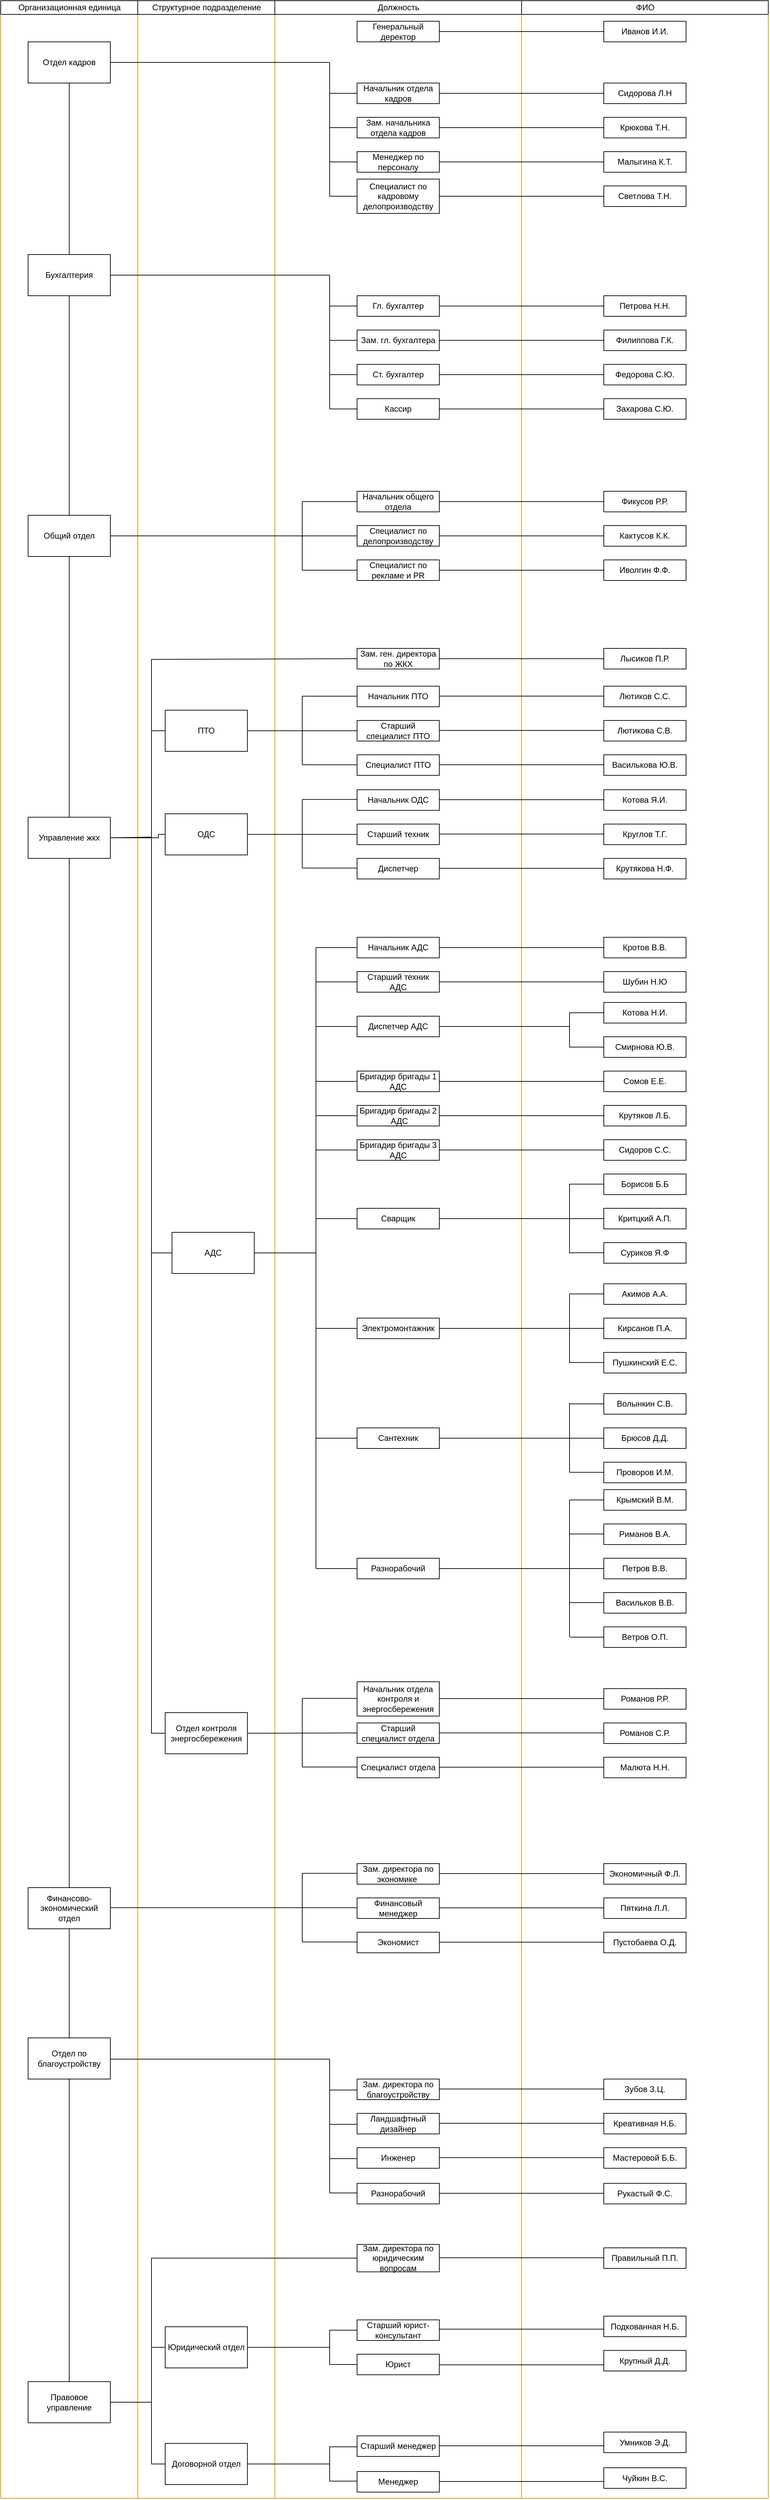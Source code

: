 <mxfile version="21.7.5" type="device">
  <diagram id="Fqjd-lwi6O4fydthMyqD" name="Page-1">
    <mxGraphModel dx="2412" dy="1634" grid="1" gridSize="10" guides="1" tooltips="1" connect="1" arrows="1" fold="1" page="1" pageScale="1" pageWidth="827" pageHeight="1169" math="0" shadow="0">
      <root>
        <mxCell id="0" />
        <mxCell id="1" parent="0" />
        <mxCell id="O63N4iiG2ohLLesopTnp-6" style="edgeStyle=orthogonalEdgeStyle;rounded=0;orthogonalLoop=1;jettySize=auto;html=1;exitX=1;exitY=1;exitDx=0;exitDy=0;endArrow=none;endFill=0;fillColor=#ffe6cc;strokeColor=#d79b00;" parent="1" source="O63N4iiG2ohLLesopTnp-1" edge="1">
          <mxGeometry relative="1" as="geometry">
            <mxPoint x="200" y="3640" as="targetPoint" />
            <Array as="points">
              <mxPoint x="200" y="170" />
              <mxPoint x="200" y="170" />
            </Array>
          </mxGeometry>
        </mxCell>
        <mxCell id="O63N4iiG2ohLLesopTnp-1" value="Организационная единица" style="shape=partialRectangle;html=1;top=1;align=center;" parent="1" vertex="1">
          <mxGeometry width="200" height="20" as="geometry" />
        </mxCell>
        <mxCell id="O63N4iiG2ohLLesopTnp-2" value="Структурное подразделение" style="shape=partialRectangle;html=1;top=1;align=center;" parent="1" vertex="1">
          <mxGeometry x="200" width="200" height="20" as="geometry" />
        </mxCell>
        <mxCell id="O63N4iiG2ohLLesopTnp-7" style="edgeStyle=orthogonalEdgeStyle;rounded=0;orthogonalLoop=1;jettySize=auto;html=1;endArrow=none;endFill=0;exitX=1;exitY=1;exitDx=0;exitDy=0;fillColor=#ffe6cc;strokeColor=#d79b00;" parent="1" edge="1" source="O63N4iiG2ohLLesopTnp-2">
          <mxGeometry relative="1" as="geometry">
            <mxPoint x="400" y="3640" as="targetPoint" />
            <mxPoint x="360" y="20" as="sourcePoint" />
            <Array as="points">
              <mxPoint x="400" y="310" />
              <mxPoint x="400" y="310" />
            </Array>
          </mxGeometry>
        </mxCell>
        <mxCell id="O63N4iiG2ohLLesopTnp-10" style="edgeStyle=orthogonalEdgeStyle;rounded=0;orthogonalLoop=1;jettySize=auto;html=1;exitX=1;exitY=1;exitDx=0;exitDy=0;endArrow=none;endFill=0;fillColor=#ffe6cc;strokeColor=#d79b00;" parent="1" edge="1">
          <mxGeometry relative="1" as="geometry">
            <mxPoint y="3640" as="targetPoint" />
            <mxPoint y="20" as="sourcePoint" />
          </mxGeometry>
        </mxCell>
        <mxCell id="8MZUT5X9iETPe_T3ZnxR-1" value="Должность" style="shape=partialRectangle;html=1;top=1;align=center;" parent="1" vertex="1">
          <mxGeometry x="400" width="360" height="20" as="geometry" />
        </mxCell>
        <mxCell id="8MZUT5X9iETPe_T3ZnxR-2" value="ФИО" style="shape=partialRectangle;html=1;top=1;align=center;" parent="1" vertex="1">
          <mxGeometry x="760" width="360" height="20" as="geometry" />
        </mxCell>
        <mxCell id="8MZUT5X9iETPe_T3ZnxR-5" value="" style="endArrow=none;html=1;rounded=0;entryX=1;entryY=1;entryDx=0;entryDy=0;fillColor=#ffe6cc;strokeColor=#d79b00;" parent="1" target="8MZUT5X9iETPe_T3ZnxR-2" edge="1">
          <mxGeometry width="50" height="50" relative="1" as="geometry">
            <mxPoint x="1120" y="3640" as="sourcePoint" />
            <mxPoint x="660" y="20" as="targetPoint" />
          </mxGeometry>
        </mxCell>
        <mxCell id="8MZUT5X9iETPe_T3ZnxR-6" value="" style="endArrow=none;html=1;rounded=0;entryX=1;entryY=1;entryDx=0;entryDy=0;fillColor=#ffe6cc;strokeColor=#d79b00;" parent="1" target="8MZUT5X9iETPe_T3ZnxR-1" edge="1">
          <mxGeometry width="50" height="50" relative="1" as="geometry">
            <mxPoint x="760" y="3640" as="sourcePoint" />
            <mxPoint x="440" y="200" as="targetPoint" />
          </mxGeometry>
        </mxCell>
        <mxCell id="GxfZMPhV7cBYfeG6iRfb-1" value="Отдел кадров" style="rounded=0;whiteSpace=wrap;html=1;" vertex="1" parent="1">
          <mxGeometry x="40" y="60" width="120" height="60" as="geometry" />
        </mxCell>
        <mxCell id="GxfZMPhV7cBYfeG6iRfb-9" value="" style="edgeStyle=orthogonalEdgeStyle;rounded=0;orthogonalLoop=1;jettySize=auto;html=1;endArrow=none;endFill=0;" edge="1" parent="1" source="GxfZMPhV7cBYfeG6iRfb-2" target="GxfZMPhV7cBYfeG6iRfb-3">
          <mxGeometry relative="1" as="geometry" />
        </mxCell>
        <mxCell id="GxfZMPhV7cBYfeG6iRfb-2" value="Бухгалтерия" style="rounded=0;whiteSpace=wrap;html=1;" vertex="1" parent="1">
          <mxGeometry x="40" y="370" width="120" height="60" as="geometry" />
        </mxCell>
        <mxCell id="GxfZMPhV7cBYfeG6iRfb-10" value="" style="edgeStyle=orthogonalEdgeStyle;rounded=0;orthogonalLoop=1;jettySize=auto;html=1;endArrow=none;endFill=0;" edge="1" parent="1" source="GxfZMPhV7cBYfeG6iRfb-3" target="GxfZMPhV7cBYfeG6iRfb-4">
          <mxGeometry relative="1" as="geometry" />
        </mxCell>
        <mxCell id="GxfZMPhV7cBYfeG6iRfb-3" value="Общий отдел" style="rounded=0;whiteSpace=wrap;html=1;" vertex="1" parent="1">
          <mxGeometry x="40" y="750" width="120" height="60" as="geometry" />
        </mxCell>
        <mxCell id="GxfZMPhV7cBYfeG6iRfb-11" value="" style="edgeStyle=orthogonalEdgeStyle;rounded=0;orthogonalLoop=1;jettySize=auto;html=1;endArrow=none;endFill=0;" edge="1" parent="1" source="GxfZMPhV7cBYfeG6iRfb-4" target="GxfZMPhV7cBYfeG6iRfb-5">
          <mxGeometry relative="1" as="geometry" />
        </mxCell>
        <mxCell id="GxfZMPhV7cBYfeG6iRfb-4" value="Управление жкх" style="rounded=0;whiteSpace=wrap;html=1;" vertex="1" parent="1">
          <mxGeometry x="40" y="1190" width="120" height="60" as="geometry" />
        </mxCell>
        <mxCell id="GxfZMPhV7cBYfeG6iRfb-12" value="" style="edgeStyle=orthogonalEdgeStyle;rounded=0;orthogonalLoop=1;jettySize=auto;html=1;endArrow=none;endFill=0;" edge="1" parent="1" source="GxfZMPhV7cBYfeG6iRfb-5" target="GxfZMPhV7cBYfeG6iRfb-6">
          <mxGeometry relative="1" as="geometry" />
        </mxCell>
        <mxCell id="GxfZMPhV7cBYfeG6iRfb-5" value="Финансово-экономический отдел" style="rounded=0;whiteSpace=wrap;html=1;" vertex="1" parent="1">
          <mxGeometry x="40" y="2750" width="120" height="60" as="geometry" />
        </mxCell>
        <mxCell id="GxfZMPhV7cBYfeG6iRfb-13" value="" style="edgeStyle=orthogonalEdgeStyle;rounded=0;orthogonalLoop=1;jettySize=auto;html=1;endArrow=none;endFill=0;" edge="1" parent="1" source="GxfZMPhV7cBYfeG6iRfb-6" target="GxfZMPhV7cBYfeG6iRfb-7">
          <mxGeometry relative="1" as="geometry" />
        </mxCell>
        <mxCell id="GxfZMPhV7cBYfeG6iRfb-6" value="Отдел по благоустройству" style="rounded=0;whiteSpace=wrap;html=1;" vertex="1" parent="1">
          <mxGeometry x="40" y="2969" width="120" height="60" as="geometry" />
        </mxCell>
        <mxCell id="GxfZMPhV7cBYfeG6iRfb-7" value="Правовое управление" style="rounded=0;whiteSpace=wrap;html=1;" vertex="1" parent="1">
          <mxGeometry x="40" y="3470" width="120" height="60" as="geometry" />
        </mxCell>
        <mxCell id="GxfZMPhV7cBYfeG6iRfb-8" value="" style="endArrow=none;html=1;rounded=0;entryX=0.5;entryY=1;entryDx=0;entryDy=0;exitX=0.5;exitY=0;exitDx=0;exitDy=0;" edge="1" parent="1" source="GxfZMPhV7cBYfeG6iRfb-2" target="GxfZMPhV7cBYfeG6iRfb-1">
          <mxGeometry width="50" height="50" relative="1" as="geometry">
            <mxPoint x="100" y="200" as="sourcePoint" />
            <mxPoint x="150" y="150" as="targetPoint" />
          </mxGeometry>
        </mxCell>
        <mxCell id="GxfZMPhV7cBYfeG6iRfb-14" value="ПТО" style="rounded=0;whiteSpace=wrap;html=1;" vertex="1" parent="1">
          <mxGeometry x="240" y="1034" width="120" height="60" as="geometry" />
        </mxCell>
        <mxCell id="GxfZMPhV7cBYfeG6iRfb-15" value="ОДС" style="rounded=0;whiteSpace=wrap;html=1;" vertex="1" parent="1">
          <mxGeometry x="240" y="1185" width="120" height="60" as="geometry" />
        </mxCell>
        <mxCell id="GxfZMPhV7cBYfeG6iRfb-16" value="АДС" style="rounded=0;whiteSpace=wrap;html=1;" vertex="1" parent="1">
          <mxGeometry x="250" y="1795" width="120" height="60" as="geometry" />
        </mxCell>
        <mxCell id="GxfZMPhV7cBYfeG6iRfb-17" value="Отдел контроля энергосбережения" style="rounded=0;whiteSpace=wrap;html=1;" vertex="1" parent="1">
          <mxGeometry x="240" y="2495" width="120" height="60" as="geometry" />
        </mxCell>
        <mxCell id="GxfZMPhV7cBYfeG6iRfb-21" value="" style="endArrow=none;html=1;rounded=0;exitX=1;exitY=0.5;exitDx=0;exitDy=0;entryX=0;entryY=0.5;entryDx=0;entryDy=0;" edge="1" parent="1" source="GxfZMPhV7cBYfeG6iRfb-4" target="GxfZMPhV7cBYfeG6iRfb-17">
          <mxGeometry width="50" height="50" relative="1" as="geometry">
            <mxPoint x="220" y="1334" as="sourcePoint" />
            <mxPoint x="240" y="2010" as="targetPoint" />
            <Array as="points">
              <mxPoint x="220" y="1219" />
              <mxPoint x="220" y="1364" />
              <mxPoint x="220" y="2010" />
              <mxPoint x="220" y="2335" />
              <mxPoint x="220" y="2525" />
            </Array>
          </mxGeometry>
        </mxCell>
        <mxCell id="GxfZMPhV7cBYfeG6iRfb-22" value="Юридический отдел" style="rounded=0;whiteSpace=wrap;html=1;" vertex="1" parent="1">
          <mxGeometry x="240" y="3390" width="120" height="60" as="geometry" />
        </mxCell>
        <mxCell id="GxfZMPhV7cBYfeG6iRfb-23" value="Договорной отдел" style="rounded=0;whiteSpace=wrap;html=1;" vertex="1" parent="1">
          <mxGeometry x="240" y="3560" width="120" height="60" as="geometry" />
        </mxCell>
        <mxCell id="GxfZMPhV7cBYfeG6iRfb-24" value="" style="endArrow=none;html=1;rounded=0;exitX=1;exitY=0.5;exitDx=0;exitDy=0;entryX=0;entryY=0.5;entryDx=0;entryDy=0;" edge="1" parent="1" source="GxfZMPhV7cBYfeG6iRfb-7" target="GxfZMPhV7cBYfeG6iRfb-22">
          <mxGeometry width="50" height="50" relative="1" as="geometry">
            <mxPoint x="190" y="3520" as="sourcePoint" />
            <mxPoint x="240" y="3470" as="targetPoint" />
            <Array as="points">
              <mxPoint x="220" y="3500" />
              <mxPoint x="220" y="3460" />
              <mxPoint x="220" y="3420" />
            </Array>
          </mxGeometry>
        </mxCell>
        <mxCell id="GxfZMPhV7cBYfeG6iRfb-25" value="" style="endArrow=none;html=1;rounded=0;entryX=0;entryY=0.5;entryDx=0;entryDy=0;exitX=1;exitY=0.5;exitDx=0;exitDy=0;" edge="1" parent="1" source="GxfZMPhV7cBYfeG6iRfb-7" target="GxfZMPhV7cBYfeG6iRfb-23">
          <mxGeometry width="50" height="50" relative="1" as="geometry">
            <mxPoint x="200" y="3530" as="sourcePoint" />
            <mxPoint x="250" y="3480" as="targetPoint" />
            <Array as="points">
              <mxPoint x="220" y="3500" />
              <mxPoint x="220" y="3550" />
              <mxPoint x="220" y="3590" />
            </Array>
          </mxGeometry>
        </mxCell>
        <mxCell id="GxfZMPhV7cBYfeG6iRfb-27" value="Начальник отдела кадров" style="rounded=0;whiteSpace=wrap;html=1;" vertex="1" parent="1">
          <mxGeometry x="520" y="120" width="120" height="30" as="geometry" />
        </mxCell>
        <mxCell id="GxfZMPhV7cBYfeG6iRfb-29" value="Зам. начальника отдела кадров" style="rounded=0;whiteSpace=wrap;html=1;" vertex="1" parent="1">
          <mxGeometry x="520" y="170" width="120" height="30" as="geometry" />
        </mxCell>
        <mxCell id="GxfZMPhV7cBYfeG6iRfb-32" value="Менеджер по персоналу" style="rounded=0;whiteSpace=wrap;html=1;" vertex="1" parent="1">
          <mxGeometry x="520" y="220" width="120" height="30" as="geometry" />
        </mxCell>
        <mxCell id="GxfZMPhV7cBYfeG6iRfb-33" value="Специалист по кадровому делопроизводству" style="rounded=0;whiteSpace=wrap;html=1;" vertex="1" parent="1">
          <mxGeometry x="520" y="260" width="120" height="50" as="geometry" />
        </mxCell>
        <mxCell id="GxfZMPhV7cBYfeG6iRfb-37" value="Генеральный деректор" style="rounded=0;whiteSpace=wrap;html=1;" vertex="1" parent="1">
          <mxGeometry x="520" y="30" width="120" height="30" as="geometry" />
        </mxCell>
        <mxCell id="GxfZMPhV7cBYfeG6iRfb-39" value="Сидорова Л.Н" style="rounded=0;whiteSpace=wrap;html=1;" vertex="1" parent="1">
          <mxGeometry x="880" y="120" width="120" height="30" as="geometry" />
        </mxCell>
        <mxCell id="GxfZMPhV7cBYfeG6iRfb-40" value="Крюкова Т.Н." style="rounded=0;whiteSpace=wrap;html=1;" vertex="1" parent="1">
          <mxGeometry x="880" y="170" width="120" height="30" as="geometry" />
        </mxCell>
        <mxCell id="GxfZMPhV7cBYfeG6iRfb-41" value="Малыгина К.Т." style="rounded=0;whiteSpace=wrap;html=1;" vertex="1" parent="1">
          <mxGeometry x="880" y="220" width="120" height="30" as="geometry" />
        </mxCell>
        <mxCell id="GxfZMPhV7cBYfeG6iRfb-42" value="Светлова Т.Н." style="rounded=0;whiteSpace=wrap;html=1;" vertex="1" parent="1">
          <mxGeometry x="880" y="270" width="120" height="30" as="geometry" />
        </mxCell>
        <mxCell id="GxfZMPhV7cBYfeG6iRfb-43" value="" style="endArrow=none;html=1;rounded=0;exitX=1;exitY=0.5;exitDx=0;exitDy=0;entryX=0;entryY=0.5;entryDx=0;entryDy=0;" edge="1" parent="1" source="GxfZMPhV7cBYfeG6iRfb-27" target="GxfZMPhV7cBYfeG6iRfb-39">
          <mxGeometry width="50" height="50" relative="1" as="geometry">
            <mxPoint x="700" y="160" as="sourcePoint" />
            <mxPoint x="750" y="110" as="targetPoint" />
          </mxGeometry>
        </mxCell>
        <mxCell id="GxfZMPhV7cBYfeG6iRfb-44" value="" style="endArrow=none;html=1;rounded=0;exitX=1;exitY=0.5;exitDx=0;exitDy=0;entryX=0;entryY=0.5;entryDx=0;entryDy=0;" edge="1" parent="1" source="GxfZMPhV7cBYfeG6iRfb-29" target="GxfZMPhV7cBYfeG6iRfb-40">
          <mxGeometry width="50" height="50" relative="1" as="geometry">
            <mxPoint x="650" y="145" as="sourcePoint" />
            <mxPoint x="810" y="145" as="targetPoint" />
          </mxGeometry>
        </mxCell>
        <mxCell id="GxfZMPhV7cBYfeG6iRfb-45" value="" style="endArrow=none;html=1;rounded=0;exitX=1;exitY=0.5;exitDx=0;exitDy=0;entryX=0;entryY=0.5;entryDx=0;entryDy=0;" edge="1" parent="1" source="GxfZMPhV7cBYfeG6iRfb-32" target="GxfZMPhV7cBYfeG6iRfb-41">
          <mxGeometry width="50" height="50" relative="1" as="geometry">
            <mxPoint x="650" y="195" as="sourcePoint" />
            <mxPoint x="810" y="195" as="targetPoint" />
          </mxGeometry>
        </mxCell>
        <mxCell id="GxfZMPhV7cBYfeG6iRfb-46" value="" style="endArrow=none;html=1;rounded=0;exitX=1;exitY=0.5;exitDx=0;exitDy=0;entryX=0;entryY=0.5;entryDx=0;entryDy=0;" edge="1" parent="1" source="GxfZMPhV7cBYfeG6iRfb-33" target="GxfZMPhV7cBYfeG6iRfb-42">
          <mxGeometry width="50" height="50" relative="1" as="geometry">
            <mxPoint x="650" y="245" as="sourcePoint" />
            <mxPoint x="810" y="245" as="targetPoint" />
          </mxGeometry>
        </mxCell>
        <mxCell id="GxfZMPhV7cBYfeG6iRfb-48" value="Гл. бухгалтер" style="rounded=0;whiteSpace=wrap;html=1;" vertex="1" parent="1">
          <mxGeometry x="520" y="430" width="120" height="30" as="geometry" />
        </mxCell>
        <mxCell id="GxfZMPhV7cBYfeG6iRfb-49" value="Зам. гл. бухгалтера" style="rounded=0;whiteSpace=wrap;html=1;" vertex="1" parent="1">
          <mxGeometry x="520" y="480" width="120" height="30" as="geometry" />
        </mxCell>
        <mxCell id="GxfZMPhV7cBYfeG6iRfb-50" value="Ст. бухгалтер" style="rounded=0;whiteSpace=wrap;html=1;" vertex="1" parent="1">
          <mxGeometry x="520" y="530" width="120" height="30" as="geometry" />
        </mxCell>
        <mxCell id="GxfZMPhV7cBYfeG6iRfb-51" value="Кассир" style="rounded=0;whiteSpace=wrap;html=1;" vertex="1" parent="1">
          <mxGeometry x="520" y="580" width="120" height="30" as="geometry" />
        </mxCell>
        <mxCell id="GxfZMPhV7cBYfeG6iRfb-55" value="Петрова Н.Н." style="rounded=0;whiteSpace=wrap;html=1;" vertex="1" parent="1">
          <mxGeometry x="880" y="430" width="120" height="30" as="geometry" />
        </mxCell>
        <mxCell id="GxfZMPhV7cBYfeG6iRfb-56" value="Филиппова Г.К." style="rounded=0;whiteSpace=wrap;html=1;" vertex="1" parent="1">
          <mxGeometry x="880" y="480" width="120" height="30" as="geometry" />
        </mxCell>
        <mxCell id="GxfZMPhV7cBYfeG6iRfb-57" value="Федорова С.Ю." style="rounded=0;whiteSpace=wrap;html=1;" vertex="1" parent="1">
          <mxGeometry x="880" y="530" width="120" height="30" as="geometry" />
        </mxCell>
        <mxCell id="GxfZMPhV7cBYfeG6iRfb-58" value="Захарова С.Ю." style="rounded=0;whiteSpace=wrap;html=1;" vertex="1" parent="1">
          <mxGeometry x="880" y="580" width="120" height="30" as="geometry" />
        </mxCell>
        <mxCell id="GxfZMPhV7cBYfeG6iRfb-59" value="" style="endArrow=none;html=1;rounded=0;exitX=1;exitY=0.5;exitDx=0;exitDy=0;entryX=0;entryY=0.5;entryDx=0;entryDy=0;" edge="1" parent="1" source="GxfZMPhV7cBYfeG6iRfb-48" target="GxfZMPhV7cBYfeG6iRfb-55">
          <mxGeometry width="50" height="50" relative="1" as="geometry">
            <mxPoint x="700" y="470" as="sourcePoint" />
            <mxPoint x="750" y="420" as="targetPoint" />
          </mxGeometry>
        </mxCell>
        <mxCell id="GxfZMPhV7cBYfeG6iRfb-60" value="" style="endArrow=none;html=1;rounded=0;exitX=1;exitY=0.5;exitDx=0;exitDy=0;entryX=0;entryY=0.5;entryDx=0;entryDy=0;" edge="1" parent="1" source="GxfZMPhV7cBYfeG6iRfb-49" target="GxfZMPhV7cBYfeG6iRfb-56">
          <mxGeometry width="50" height="50" relative="1" as="geometry">
            <mxPoint x="650" y="455" as="sourcePoint" />
            <mxPoint x="810" y="455" as="targetPoint" />
          </mxGeometry>
        </mxCell>
        <mxCell id="GxfZMPhV7cBYfeG6iRfb-61" value="" style="endArrow=none;html=1;rounded=0;exitX=1;exitY=0.5;exitDx=0;exitDy=0;entryX=0;entryY=0.5;entryDx=0;entryDy=0;" edge="1" parent="1" source="GxfZMPhV7cBYfeG6iRfb-50" target="GxfZMPhV7cBYfeG6iRfb-57">
          <mxGeometry width="50" height="50" relative="1" as="geometry">
            <mxPoint x="650" y="505" as="sourcePoint" />
            <mxPoint x="810" y="505" as="targetPoint" />
          </mxGeometry>
        </mxCell>
        <mxCell id="GxfZMPhV7cBYfeG6iRfb-62" value="" style="endArrow=none;html=1;rounded=0;exitX=1;exitY=0.5;exitDx=0;exitDy=0;entryX=0;entryY=0.5;entryDx=0;entryDy=0;" edge="1" parent="1" source="GxfZMPhV7cBYfeG6iRfb-51" target="GxfZMPhV7cBYfeG6iRfb-58">
          <mxGeometry width="50" height="50" relative="1" as="geometry">
            <mxPoint x="650" y="555" as="sourcePoint" />
            <mxPoint x="810" y="555" as="targetPoint" />
          </mxGeometry>
        </mxCell>
        <mxCell id="GxfZMPhV7cBYfeG6iRfb-72" value="Начальник общего отдела" style="rounded=0;whiteSpace=wrap;html=1;" vertex="1" parent="1">
          <mxGeometry x="520" y="715" width="120" height="30" as="geometry" />
        </mxCell>
        <mxCell id="GxfZMPhV7cBYfeG6iRfb-73" value="Специалист по делопроизводству" style="rounded=0;whiteSpace=wrap;html=1;" vertex="1" parent="1">
          <mxGeometry x="520" y="765" width="120" height="30" as="geometry" />
        </mxCell>
        <mxCell id="GxfZMPhV7cBYfeG6iRfb-74" value="Специалист по рекламе и PR" style="rounded=0;whiteSpace=wrap;html=1;" vertex="1" parent="1">
          <mxGeometry x="520" y="815" width="120" height="30" as="geometry" />
        </mxCell>
        <mxCell id="GxfZMPhV7cBYfeG6iRfb-78" value="Фикусов Р.Р." style="rounded=0;whiteSpace=wrap;html=1;" vertex="1" parent="1">
          <mxGeometry x="880" y="715" width="120" height="30" as="geometry" />
        </mxCell>
        <mxCell id="GxfZMPhV7cBYfeG6iRfb-79" value="Кактусов К.К." style="rounded=0;whiteSpace=wrap;html=1;" vertex="1" parent="1">
          <mxGeometry x="880" y="765" width="120" height="30" as="geometry" />
        </mxCell>
        <mxCell id="GxfZMPhV7cBYfeG6iRfb-80" value="Иволгин Ф.Ф." style="rounded=0;whiteSpace=wrap;html=1;" vertex="1" parent="1">
          <mxGeometry x="880" y="815" width="120" height="30" as="geometry" />
        </mxCell>
        <mxCell id="GxfZMPhV7cBYfeG6iRfb-81" value="" style="endArrow=none;html=1;rounded=0;exitX=1;exitY=0.5;exitDx=0;exitDy=0;entryX=0;entryY=0.5;entryDx=0;entryDy=0;" edge="1" parent="1" source="GxfZMPhV7cBYfeG6iRfb-72" target="GxfZMPhV7cBYfeG6iRfb-78">
          <mxGeometry width="50" height="50" relative="1" as="geometry">
            <mxPoint x="700" y="755" as="sourcePoint" />
            <mxPoint x="750" y="705" as="targetPoint" />
          </mxGeometry>
        </mxCell>
        <mxCell id="GxfZMPhV7cBYfeG6iRfb-82" value="" style="endArrow=none;html=1;rounded=0;exitX=1;exitY=0.5;exitDx=0;exitDy=0;entryX=0;entryY=0.5;entryDx=0;entryDy=0;" edge="1" parent="1" source="GxfZMPhV7cBYfeG6iRfb-73" target="GxfZMPhV7cBYfeG6iRfb-79">
          <mxGeometry width="50" height="50" relative="1" as="geometry">
            <mxPoint x="650" y="740" as="sourcePoint" />
            <mxPoint x="810" y="740" as="targetPoint" />
          </mxGeometry>
        </mxCell>
        <mxCell id="GxfZMPhV7cBYfeG6iRfb-83" value="" style="endArrow=none;html=1;rounded=0;exitX=1;exitY=0.5;exitDx=0;exitDy=0;entryX=0;entryY=0.5;entryDx=0;entryDy=0;" edge="1" parent="1" source="GxfZMPhV7cBYfeG6iRfb-74" target="GxfZMPhV7cBYfeG6iRfb-80">
          <mxGeometry width="50" height="50" relative="1" as="geometry">
            <mxPoint x="650" y="790" as="sourcePoint" />
            <mxPoint x="810" y="790" as="targetPoint" />
          </mxGeometry>
        </mxCell>
        <mxCell id="GxfZMPhV7cBYfeG6iRfb-84" value="Зам. ген. директора по ЖКХ" style="rounded=0;whiteSpace=wrap;html=1;" vertex="1" parent="1">
          <mxGeometry x="520" y="944" width="120" height="30" as="geometry" />
        </mxCell>
        <mxCell id="GxfZMPhV7cBYfeG6iRfb-85" value="" style="endArrow=none;html=1;rounded=0;entryX=0;entryY=0.5;entryDx=0;entryDy=0;exitX=1;exitY=0.5;exitDx=0;exitDy=0;" edge="1" parent="1" source="GxfZMPhV7cBYfeG6iRfb-4" target="GxfZMPhV7cBYfeG6iRfb-84">
          <mxGeometry width="50" height="50" relative="1" as="geometry">
            <mxPoint x="480" y="1140" as="sourcePoint" />
            <mxPoint x="530" y="1090" as="targetPoint" />
            <Array as="points">
              <mxPoint x="220" y="1220" />
              <mxPoint x="220" y="960" />
            </Array>
          </mxGeometry>
        </mxCell>
        <mxCell id="GxfZMPhV7cBYfeG6iRfb-86" value="Иванов И.И." style="rounded=0;whiteSpace=wrap;html=1;" vertex="1" parent="1">
          <mxGeometry x="880" y="30" width="120" height="30" as="geometry" />
        </mxCell>
        <mxCell id="GxfZMPhV7cBYfeG6iRfb-87" value="" style="endArrow=none;html=1;rounded=0;exitX=1;exitY=0.5;exitDx=0;exitDy=0;entryX=0;entryY=0.5;entryDx=0;entryDy=0;" edge="1" parent="1" source="GxfZMPhV7cBYfeG6iRfb-37" target="GxfZMPhV7cBYfeG6iRfb-86">
          <mxGeometry width="50" height="50" relative="1" as="geometry">
            <mxPoint x="650" y="145" as="sourcePoint" />
            <mxPoint x="810" y="145" as="targetPoint" />
          </mxGeometry>
        </mxCell>
        <mxCell id="GxfZMPhV7cBYfeG6iRfb-88" value="Лысиков П.Р." style="rounded=0;whiteSpace=wrap;html=1;" vertex="1" parent="1">
          <mxGeometry x="880" y="944" width="120" height="30" as="geometry" />
        </mxCell>
        <mxCell id="GxfZMPhV7cBYfeG6iRfb-89" value="" style="endArrow=none;html=1;rounded=0;entryX=0;entryY=0.5;entryDx=0;entryDy=0;exitX=1;exitY=0.5;exitDx=0;exitDy=0;" edge="1" parent="1" target="GxfZMPhV7cBYfeG6iRfb-88" source="GxfZMPhV7cBYfeG6iRfb-84">
          <mxGeometry width="50" height="50" relative="1" as="geometry">
            <mxPoint x="650" y="970" as="sourcePoint" />
            <mxPoint x="810" y="1059" as="targetPoint" />
          </mxGeometry>
        </mxCell>
        <mxCell id="GxfZMPhV7cBYfeG6iRfb-90" value="Начальник ПТО" style="rounded=0;whiteSpace=wrap;html=1;" vertex="1" parent="1">
          <mxGeometry x="520" y="999" width="120" height="30" as="geometry" />
        </mxCell>
        <mxCell id="GxfZMPhV7cBYfeG6iRfb-91" value="Старший специалист ПТО" style="rounded=0;whiteSpace=wrap;html=1;" vertex="1" parent="1">
          <mxGeometry x="520" y="1049" width="120" height="30" as="geometry" />
        </mxCell>
        <mxCell id="GxfZMPhV7cBYfeG6iRfb-92" value="Специалист ПТО" style="rounded=0;whiteSpace=wrap;html=1;" vertex="1" parent="1">
          <mxGeometry x="520" y="1099" width="120" height="30" as="geometry" />
        </mxCell>
        <mxCell id="GxfZMPhV7cBYfeG6iRfb-96" value="Начальник ОДС" style="rounded=0;whiteSpace=wrap;html=1;" vertex="1" parent="1">
          <mxGeometry x="520" y="1150" width="120" height="30" as="geometry" />
        </mxCell>
        <mxCell id="GxfZMPhV7cBYfeG6iRfb-97" value="Старший техник" style="rounded=0;whiteSpace=wrap;html=1;" vertex="1" parent="1">
          <mxGeometry x="520" y="1200" width="120" height="30" as="geometry" />
        </mxCell>
        <mxCell id="GxfZMPhV7cBYfeG6iRfb-98" value="Диспетчер" style="rounded=0;whiteSpace=wrap;html=1;" vertex="1" parent="1">
          <mxGeometry x="520" y="1250" width="120" height="30" as="geometry" />
        </mxCell>
        <mxCell id="GxfZMPhV7cBYfeG6iRfb-99" value="" style="endArrow=none;html=1;rounded=0;entryX=0;entryY=0.5;entryDx=0;entryDy=0;" edge="1" parent="1" target="GxfZMPhV7cBYfeG6iRfb-15">
          <mxGeometry width="50" height="50" relative="1" as="geometry">
            <mxPoint x="220" y="1220" as="sourcePoint" />
            <mxPoint x="330" y="1290" as="targetPoint" />
            <Array as="points">
              <mxPoint x="230" y="1220" />
              <mxPoint x="230" y="1215" />
            </Array>
          </mxGeometry>
        </mxCell>
        <mxCell id="GxfZMPhV7cBYfeG6iRfb-101" value="Начальник АДС" style="rounded=0;whiteSpace=wrap;html=1;" vertex="1" parent="1">
          <mxGeometry x="520" y="1365" width="120" height="30" as="geometry" />
        </mxCell>
        <mxCell id="GxfZMPhV7cBYfeG6iRfb-102" value="Старший техник АДС" style="rounded=0;whiteSpace=wrap;html=1;" vertex="1" parent="1">
          <mxGeometry x="520" y="1415" width="120" height="30" as="geometry" />
        </mxCell>
        <mxCell id="GxfZMPhV7cBYfeG6iRfb-103" value="Диспетчер АДС" style="rounded=0;whiteSpace=wrap;html=1;" vertex="1" parent="1">
          <mxGeometry x="520" y="1480" width="120" height="30" as="geometry" />
        </mxCell>
        <mxCell id="GxfZMPhV7cBYfeG6iRfb-104" value="Бригадир бригады 1 АДС" style="rounded=0;whiteSpace=wrap;html=1;" vertex="1" parent="1">
          <mxGeometry x="520" y="1560" width="120" height="30" as="geometry" />
        </mxCell>
        <mxCell id="GxfZMPhV7cBYfeG6iRfb-105" value="Бригадир бригады 2&lt;br&gt;&amp;nbsp;АДС" style="rounded=0;whiteSpace=wrap;html=1;" vertex="1" parent="1">
          <mxGeometry x="520" y="1610" width="120" height="30" as="geometry" />
        </mxCell>
        <mxCell id="GxfZMPhV7cBYfeG6iRfb-106" value="Бригадир бригады 3 АДС" style="rounded=0;whiteSpace=wrap;html=1;" vertex="1" parent="1">
          <mxGeometry x="520" y="1660" width="120" height="30" as="geometry" />
        </mxCell>
        <mxCell id="GxfZMPhV7cBYfeG6iRfb-107" value="Сварщик" style="rounded=0;whiteSpace=wrap;html=1;" vertex="1" parent="1">
          <mxGeometry x="520" y="1760" width="120" height="30" as="geometry" />
        </mxCell>
        <mxCell id="GxfZMPhV7cBYfeG6iRfb-108" value="Электромонтажник" style="rounded=0;whiteSpace=wrap;html=1;" vertex="1" parent="1">
          <mxGeometry x="520" y="1920" width="120" height="30" as="geometry" />
        </mxCell>
        <mxCell id="GxfZMPhV7cBYfeG6iRfb-109" value="Сантехник" style="rounded=0;whiteSpace=wrap;html=1;" vertex="1" parent="1">
          <mxGeometry x="520" y="2080" width="120" height="30" as="geometry" />
        </mxCell>
        <mxCell id="GxfZMPhV7cBYfeG6iRfb-110" value="Разнорабочий" style="rounded=0;whiteSpace=wrap;html=1;" vertex="1" parent="1">
          <mxGeometry x="520" y="2270" width="120" height="30" as="geometry" />
        </mxCell>
        <mxCell id="GxfZMPhV7cBYfeG6iRfb-115" value="" style="endArrow=none;html=1;rounded=0;entryX=0;entryY=0.5;entryDx=0;entryDy=0;" edge="1" parent="1" target="GxfZMPhV7cBYfeG6iRfb-16">
          <mxGeometry width="50" height="50" relative="1" as="geometry">
            <mxPoint x="220" y="1610" as="sourcePoint" />
            <mxPoint x="280" y="1510" as="targetPoint" />
            <Array as="points">
              <mxPoint x="220" y="1825" />
            </Array>
          </mxGeometry>
        </mxCell>
        <mxCell id="GxfZMPhV7cBYfeG6iRfb-116" value="Начальник отдела контроля и энергосбережения" style="rounded=0;whiteSpace=wrap;html=1;" vertex="1" parent="1">
          <mxGeometry x="520" y="2450" width="120" height="50" as="geometry" />
        </mxCell>
        <mxCell id="GxfZMPhV7cBYfeG6iRfb-117" value="Старший специалист отдела" style="rounded=0;whiteSpace=wrap;html=1;" vertex="1" parent="1">
          <mxGeometry x="520" y="2510" width="120" height="30" as="geometry" />
        </mxCell>
        <mxCell id="GxfZMPhV7cBYfeG6iRfb-118" value="Специалист отдела" style="rounded=0;whiteSpace=wrap;html=1;" vertex="1" parent="1">
          <mxGeometry x="520" y="2560" width="120" height="30" as="geometry" />
        </mxCell>
        <mxCell id="GxfZMPhV7cBYfeG6iRfb-119" value="" style="endArrow=none;html=1;rounded=0;entryX=0;entryY=0.5;entryDx=0;entryDy=0;" edge="1" parent="1" target="GxfZMPhV7cBYfeG6iRfb-14">
          <mxGeometry width="50" height="50" relative="1" as="geometry">
            <mxPoint x="220" y="1064" as="sourcePoint" />
            <mxPoint x="340" y="1100" as="targetPoint" />
          </mxGeometry>
        </mxCell>
        <mxCell id="GxfZMPhV7cBYfeG6iRfb-120" value="Зам. директора по экономике&amp;nbsp;" style="rounded=0;whiteSpace=wrap;html=1;" vertex="1" parent="1">
          <mxGeometry x="520" y="2715" width="120" height="30" as="geometry" />
        </mxCell>
        <mxCell id="GxfZMPhV7cBYfeG6iRfb-121" value="Финансовый менеджер" style="rounded=0;whiteSpace=wrap;html=1;" vertex="1" parent="1">
          <mxGeometry x="520" y="2765" width="120" height="30" as="geometry" />
        </mxCell>
        <mxCell id="GxfZMPhV7cBYfeG6iRfb-122" value="Экономист" style="rounded=0;whiteSpace=wrap;html=1;" vertex="1" parent="1">
          <mxGeometry x="520" y="2815" width="120" height="30" as="geometry" />
        </mxCell>
        <mxCell id="GxfZMPhV7cBYfeG6iRfb-123" value="Зам. директора по благоустройству" style="rounded=0;whiteSpace=wrap;html=1;" vertex="1" parent="1">
          <mxGeometry x="520" y="3029" width="120" height="30" as="geometry" />
        </mxCell>
        <mxCell id="GxfZMPhV7cBYfeG6iRfb-124" value="Ландшафтный дизайнер" style="rounded=0;whiteSpace=wrap;html=1;" vertex="1" parent="1">
          <mxGeometry x="520" y="3079" width="120" height="30" as="geometry" />
        </mxCell>
        <mxCell id="GxfZMPhV7cBYfeG6iRfb-125" value="Инженер" style="rounded=0;whiteSpace=wrap;html=1;" vertex="1" parent="1">
          <mxGeometry x="520" y="3129" width="120" height="30" as="geometry" />
        </mxCell>
        <mxCell id="GxfZMPhV7cBYfeG6iRfb-129" value="Разнорабочий" style="rounded=0;whiteSpace=wrap;html=1;" vertex="1" parent="1">
          <mxGeometry x="520" y="3181" width="120" height="30" as="geometry" />
        </mxCell>
        <mxCell id="GxfZMPhV7cBYfeG6iRfb-130" value="Старший юрист-консультант" style="rounded=0;whiteSpace=wrap;html=1;" vertex="1" parent="1">
          <mxGeometry x="520" y="3380" width="120" height="30" as="geometry" />
        </mxCell>
        <mxCell id="GxfZMPhV7cBYfeG6iRfb-131" value="Юрист" style="rounded=0;whiteSpace=wrap;html=1;" vertex="1" parent="1">
          <mxGeometry x="520" y="3430" width="120" height="30" as="geometry" />
        </mxCell>
        <mxCell id="GxfZMPhV7cBYfeG6iRfb-132" value="Старший менеджер" style="rounded=0;whiteSpace=wrap;html=1;" vertex="1" parent="1">
          <mxGeometry x="520" y="3549" width="120" height="30" as="geometry" />
        </mxCell>
        <mxCell id="GxfZMPhV7cBYfeG6iRfb-133" value="Менеджер" style="rounded=0;whiteSpace=wrap;html=1;" vertex="1" parent="1">
          <mxGeometry x="520" y="3601" width="120" height="30" as="geometry" />
        </mxCell>
        <mxCell id="GxfZMPhV7cBYfeG6iRfb-134" value="Зам. директора по юридическим вопросам" style="rounded=0;whiteSpace=wrap;html=1;" vertex="1" parent="1">
          <mxGeometry x="520" y="3270" width="120" height="40" as="geometry" />
        </mxCell>
        <mxCell id="GxfZMPhV7cBYfeG6iRfb-135" value="" style="endArrow=none;html=1;rounded=0;exitX=1;exitY=0.5;exitDx=0;exitDy=0;entryX=0;entryY=0.5;entryDx=0;entryDy=0;" edge="1" parent="1" source="GxfZMPhV7cBYfeG6iRfb-7" target="GxfZMPhV7cBYfeG6iRfb-134">
          <mxGeometry width="50" height="50" relative="1" as="geometry">
            <mxPoint x="170" y="3430" as="sourcePoint" />
            <mxPoint x="220" y="3380" as="targetPoint" />
            <Array as="points">
              <mxPoint x="220" y="3500" />
              <mxPoint x="220" y="3400" />
              <mxPoint x="220" y="3290" />
            </Array>
          </mxGeometry>
        </mxCell>
        <mxCell id="GxfZMPhV7cBYfeG6iRfb-136" value="" style="endArrow=none;html=1;rounded=0;exitX=1;exitY=0.5;exitDx=0;exitDy=0;" edge="1" parent="1" source="GxfZMPhV7cBYfeG6iRfb-1">
          <mxGeometry width="50" height="50" relative="1" as="geometry">
            <mxPoint x="240" y="130" as="sourcePoint" />
            <mxPoint x="480" y="90" as="targetPoint" />
          </mxGeometry>
        </mxCell>
        <mxCell id="GxfZMPhV7cBYfeG6iRfb-137" value="" style="endArrow=none;html=1;rounded=0;entryX=0;entryY=0.5;entryDx=0;entryDy=0;" edge="1" parent="1" target="GxfZMPhV7cBYfeG6iRfb-33">
          <mxGeometry width="50" height="50" relative="1" as="geometry">
            <mxPoint x="480" y="90" as="sourcePoint" />
            <mxPoint x="490" y="130" as="targetPoint" />
            <Array as="points">
              <mxPoint x="480" y="285" />
            </Array>
          </mxGeometry>
        </mxCell>
        <mxCell id="GxfZMPhV7cBYfeG6iRfb-141" value="" style="endArrow=none;html=1;rounded=0;entryX=0;entryY=0.5;entryDx=0;entryDy=0;" edge="1" parent="1" target="GxfZMPhV7cBYfeG6iRfb-32">
          <mxGeometry width="50" height="50" relative="1" as="geometry">
            <mxPoint x="480" y="235" as="sourcePoint" />
            <mxPoint x="430" y="250" as="targetPoint" />
          </mxGeometry>
        </mxCell>
        <mxCell id="GxfZMPhV7cBYfeG6iRfb-142" value="" style="endArrow=none;html=1;rounded=0;entryX=0;entryY=0.5;entryDx=0;entryDy=0;" edge="1" parent="1" target="GxfZMPhV7cBYfeG6iRfb-29">
          <mxGeometry width="50" height="50" relative="1" as="geometry">
            <mxPoint x="480" y="185" as="sourcePoint" />
            <mxPoint x="530" y="245" as="targetPoint" />
          </mxGeometry>
        </mxCell>
        <mxCell id="GxfZMPhV7cBYfeG6iRfb-143" value="" style="endArrow=none;html=1;rounded=0;entryX=0;entryY=0.5;entryDx=0;entryDy=0;" edge="1" parent="1" target="GxfZMPhV7cBYfeG6iRfb-27">
          <mxGeometry width="50" height="50" relative="1" as="geometry">
            <mxPoint x="480" y="135" as="sourcePoint" />
            <mxPoint x="530" y="195" as="targetPoint" />
          </mxGeometry>
        </mxCell>
        <mxCell id="GxfZMPhV7cBYfeG6iRfb-144" value="" style="endArrow=none;html=1;rounded=0;exitX=1;exitY=0.5;exitDx=0;exitDy=0;" edge="1" parent="1" source="GxfZMPhV7cBYfeG6iRfb-2">
          <mxGeometry width="50" height="50" relative="1" as="geometry">
            <mxPoint x="160" y="400" as="sourcePoint" />
            <mxPoint x="480" y="400" as="targetPoint" />
          </mxGeometry>
        </mxCell>
        <mxCell id="GxfZMPhV7cBYfeG6iRfb-145" value="" style="endArrow=none;html=1;rounded=0;entryX=0;entryY=0.5;entryDx=0;entryDy=0;" edge="1" parent="1" target="GxfZMPhV7cBYfeG6iRfb-51">
          <mxGeometry width="50" height="50" relative="1" as="geometry">
            <mxPoint x="480" y="400" as="sourcePoint" />
            <mxPoint x="520" y="595" as="targetPoint" />
            <Array as="points">
              <mxPoint x="480" y="595" />
            </Array>
          </mxGeometry>
        </mxCell>
        <mxCell id="GxfZMPhV7cBYfeG6iRfb-146" value="" style="endArrow=none;html=1;rounded=0;entryX=0;entryY=0.5;entryDx=0;entryDy=0;" edge="1" parent="1" target="GxfZMPhV7cBYfeG6iRfb-50">
          <mxGeometry width="50" height="50" relative="1" as="geometry">
            <mxPoint x="480" y="545" as="sourcePoint" />
            <mxPoint x="520" y="545" as="targetPoint" />
          </mxGeometry>
        </mxCell>
        <mxCell id="GxfZMPhV7cBYfeG6iRfb-147" value="" style="endArrow=none;html=1;rounded=0;entryX=0;entryY=0.5;entryDx=0;entryDy=0;" edge="1" parent="1" target="GxfZMPhV7cBYfeG6iRfb-49">
          <mxGeometry width="50" height="50" relative="1" as="geometry">
            <mxPoint x="480" y="495" as="sourcePoint" />
            <mxPoint x="520" y="495" as="targetPoint" />
          </mxGeometry>
        </mxCell>
        <mxCell id="GxfZMPhV7cBYfeG6iRfb-148" value="" style="endArrow=none;html=1;rounded=0;entryX=0;entryY=0.5;entryDx=0;entryDy=0;" edge="1" parent="1" target="GxfZMPhV7cBYfeG6iRfb-48">
          <mxGeometry width="50" height="50" relative="1" as="geometry">
            <mxPoint x="480" y="445" as="sourcePoint" />
            <mxPoint x="520" y="445" as="targetPoint" />
          </mxGeometry>
        </mxCell>
        <mxCell id="GxfZMPhV7cBYfeG6iRfb-149" value="Лютиков С.С." style="rounded=0;whiteSpace=wrap;html=1;" vertex="1" parent="1">
          <mxGeometry x="880" y="999" width="120" height="30" as="geometry" />
        </mxCell>
        <mxCell id="GxfZMPhV7cBYfeG6iRfb-150" value="Лютикова С.В." style="rounded=0;whiteSpace=wrap;html=1;" vertex="1" parent="1">
          <mxGeometry x="880" y="1049" width="120" height="30" as="geometry" />
        </mxCell>
        <mxCell id="GxfZMPhV7cBYfeG6iRfb-151" value="Василькова Ю.В." style="rounded=0;whiteSpace=wrap;html=1;" vertex="1" parent="1">
          <mxGeometry x="880" y="1099" width="120" height="30" as="geometry" />
        </mxCell>
        <mxCell id="GxfZMPhV7cBYfeG6iRfb-152" value="Котова Я.И." style="rounded=0;whiteSpace=wrap;html=1;" vertex="1" parent="1">
          <mxGeometry x="880" y="1150" width="120" height="30" as="geometry" />
        </mxCell>
        <mxCell id="GxfZMPhV7cBYfeG6iRfb-153" value="Круглов Т.Г." style="rounded=0;whiteSpace=wrap;html=1;" vertex="1" parent="1">
          <mxGeometry x="880" y="1200" width="120" height="30" as="geometry" />
        </mxCell>
        <mxCell id="GxfZMPhV7cBYfeG6iRfb-154" value="Крутякова Н.Ф." style="rounded=0;whiteSpace=wrap;html=1;" vertex="1" parent="1">
          <mxGeometry x="880" y="1250" width="120" height="30" as="geometry" />
        </mxCell>
        <mxCell id="GxfZMPhV7cBYfeG6iRfb-155" value="Подкованная Н.Б." style="rounded=0;whiteSpace=wrap;html=1;" vertex="1" parent="1">
          <mxGeometry x="880" y="3374.5" width="120" height="30" as="geometry" />
        </mxCell>
        <mxCell id="GxfZMPhV7cBYfeG6iRfb-156" value="Крупный Д.Д." style="rounded=0;whiteSpace=wrap;html=1;" vertex="1" parent="1">
          <mxGeometry x="880" y="3424.5" width="120" height="30" as="geometry" />
        </mxCell>
        <mxCell id="GxfZMPhV7cBYfeG6iRfb-157" value="Умников Э.Д." style="rounded=0;whiteSpace=wrap;html=1;" vertex="1" parent="1">
          <mxGeometry x="880" y="3543.5" width="120" height="30" as="geometry" />
        </mxCell>
        <mxCell id="GxfZMPhV7cBYfeG6iRfb-158" value="Чуйкин В.С." style="rounded=0;whiteSpace=wrap;html=1;" vertex="1" parent="1">
          <mxGeometry x="880" y="3595.5" width="120" height="30" as="geometry" />
        </mxCell>
        <mxCell id="GxfZMPhV7cBYfeG6iRfb-159" value="Зубов З.Ц." style="rounded=0;whiteSpace=wrap;html=1;" vertex="1" parent="1">
          <mxGeometry x="880" y="3029" width="120" height="30" as="geometry" />
        </mxCell>
        <mxCell id="GxfZMPhV7cBYfeG6iRfb-160" value="Креативная Н.Б." style="rounded=0;whiteSpace=wrap;html=1;" vertex="1" parent="1">
          <mxGeometry x="880" y="3079" width="120" height="30" as="geometry" />
        </mxCell>
        <mxCell id="GxfZMPhV7cBYfeG6iRfb-161" value="Мастеровой Б.Б." style="rounded=0;whiteSpace=wrap;html=1;" vertex="1" parent="1">
          <mxGeometry x="880" y="3129" width="120" height="30" as="geometry" />
        </mxCell>
        <mxCell id="GxfZMPhV7cBYfeG6iRfb-162" value="Рукастый Ф.С." style="rounded=0;whiteSpace=wrap;html=1;" vertex="1" parent="1">
          <mxGeometry x="880" y="3181" width="120" height="30" as="geometry" />
        </mxCell>
        <mxCell id="GxfZMPhV7cBYfeG6iRfb-163" value="Романов Р.Р." style="rounded=0;whiteSpace=wrap;html=1;" vertex="1" parent="1">
          <mxGeometry x="880" y="2460" width="120" height="30" as="geometry" />
        </mxCell>
        <mxCell id="GxfZMPhV7cBYfeG6iRfb-164" value="Романов С.Р." style="rounded=0;whiteSpace=wrap;html=1;" vertex="1" parent="1">
          <mxGeometry x="880" y="2510" width="120" height="30" as="geometry" />
        </mxCell>
        <mxCell id="GxfZMPhV7cBYfeG6iRfb-165" value="Малюта Н.Н." style="rounded=0;whiteSpace=wrap;html=1;" vertex="1" parent="1">
          <mxGeometry x="880" y="2560" width="120" height="30" as="geometry" />
        </mxCell>
        <mxCell id="GxfZMPhV7cBYfeG6iRfb-166" value="Экономичный Ф.Л." style="rounded=0;whiteSpace=wrap;html=1;" vertex="1" parent="1">
          <mxGeometry x="880" y="2715" width="120" height="30" as="geometry" />
        </mxCell>
        <mxCell id="GxfZMPhV7cBYfeG6iRfb-167" value="Пяткина Л.Л." style="rounded=0;whiteSpace=wrap;html=1;" vertex="1" parent="1">
          <mxGeometry x="880" y="2765" width="120" height="30" as="geometry" />
        </mxCell>
        <mxCell id="GxfZMPhV7cBYfeG6iRfb-168" value="Пустобаева О.Д." style="rounded=0;whiteSpace=wrap;html=1;" vertex="1" parent="1">
          <mxGeometry x="880" y="2815" width="120" height="30" as="geometry" />
        </mxCell>
        <mxCell id="GxfZMPhV7cBYfeG6iRfb-169" value="Кротов В.В." style="rounded=0;whiteSpace=wrap;html=1;" vertex="1" parent="1">
          <mxGeometry x="880" y="1365" width="120" height="30" as="geometry" />
        </mxCell>
        <mxCell id="GxfZMPhV7cBYfeG6iRfb-170" value="Шубин Н.Ю" style="rounded=0;whiteSpace=wrap;html=1;" vertex="1" parent="1">
          <mxGeometry x="880" y="1415" width="120" height="30" as="geometry" />
        </mxCell>
        <mxCell id="GxfZMPhV7cBYfeG6iRfb-171" value="Котова Н.И." style="rounded=0;whiteSpace=wrap;html=1;" vertex="1" parent="1">
          <mxGeometry x="880" y="1460" width="120" height="30" as="geometry" />
        </mxCell>
        <mxCell id="GxfZMPhV7cBYfeG6iRfb-172" value="Смирнова Ю.В." style="rounded=0;whiteSpace=wrap;html=1;" vertex="1" parent="1">
          <mxGeometry x="880" y="1510" width="120" height="30" as="geometry" />
        </mxCell>
        <mxCell id="GxfZMPhV7cBYfeG6iRfb-173" value="" style="endArrow=none;html=1;rounded=0;exitX=1;exitY=0.5;exitDx=0;exitDy=0;entryX=0;entryY=0.5;entryDx=0;entryDy=0;" edge="1" parent="1" source="GxfZMPhV7cBYfeG6iRfb-103" target="GxfZMPhV7cBYfeG6iRfb-171">
          <mxGeometry width="50" height="50" relative="1" as="geometry">
            <mxPoint x="690" y="1490" as="sourcePoint" />
            <mxPoint x="740" y="1440" as="targetPoint" />
            <Array as="points">
              <mxPoint x="830" y="1495" />
              <mxPoint x="830" y="1475" />
            </Array>
          </mxGeometry>
        </mxCell>
        <mxCell id="GxfZMPhV7cBYfeG6iRfb-174" value="" style="endArrow=none;html=1;rounded=0;entryX=0;entryY=0.5;entryDx=0;entryDy=0;" edge="1" parent="1" target="GxfZMPhV7cBYfeG6iRfb-172">
          <mxGeometry width="50" height="50" relative="1" as="geometry">
            <mxPoint x="830" y="1495" as="sourcePoint" />
            <mxPoint x="870" y="1500" as="targetPoint" />
            <Array as="points">
              <mxPoint x="830" y="1525" />
            </Array>
          </mxGeometry>
        </mxCell>
        <mxCell id="GxfZMPhV7cBYfeG6iRfb-175" value="Сомов Е.Е." style="rounded=0;whiteSpace=wrap;html=1;" vertex="1" parent="1">
          <mxGeometry x="880" y="1560" width="120" height="30" as="geometry" />
        </mxCell>
        <mxCell id="GxfZMPhV7cBYfeG6iRfb-176" value="Крутяков Л.Б." style="rounded=0;whiteSpace=wrap;html=1;" vertex="1" parent="1">
          <mxGeometry x="880" y="1610" width="120" height="30" as="geometry" />
        </mxCell>
        <mxCell id="GxfZMPhV7cBYfeG6iRfb-177" value="Сидоров С.С." style="rounded=0;whiteSpace=wrap;html=1;" vertex="1" parent="1">
          <mxGeometry x="880" y="1660" width="120" height="30" as="geometry" />
        </mxCell>
        <mxCell id="GxfZMPhV7cBYfeG6iRfb-178" value="" style="endArrow=none;html=1;rounded=0;exitX=1;exitY=0.5;exitDx=0;exitDy=0;entryX=0;entryY=0.5;entryDx=0;entryDy=0;" edge="1" parent="1" source="GxfZMPhV7cBYfeG6iRfb-104" target="GxfZMPhV7cBYfeG6iRfb-175">
          <mxGeometry width="50" height="50" relative="1" as="geometry">
            <mxPoint x="720" y="1590" as="sourcePoint" />
            <mxPoint x="770" y="1540" as="targetPoint" />
          </mxGeometry>
        </mxCell>
        <mxCell id="GxfZMPhV7cBYfeG6iRfb-179" value="" style="endArrow=none;html=1;rounded=0;exitX=1;exitY=0.5;exitDx=0;exitDy=0;entryX=0;entryY=0.5;entryDx=0;entryDy=0;" edge="1" parent="1" source="GxfZMPhV7cBYfeG6iRfb-105" target="GxfZMPhV7cBYfeG6iRfb-176">
          <mxGeometry width="50" height="50" relative="1" as="geometry">
            <mxPoint x="650" y="1585" as="sourcePoint" />
            <mxPoint x="890" y="1585" as="targetPoint" />
          </mxGeometry>
        </mxCell>
        <mxCell id="GxfZMPhV7cBYfeG6iRfb-180" value="" style="endArrow=none;html=1;rounded=0;exitX=1;exitY=0.5;exitDx=0;exitDy=0;entryX=0;entryY=0.5;entryDx=0;entryDy=0;" edge="1" parent="1" source="GxfZMPhV7cBYfeG6iRfb-106" target="GxfZMPhV7cBYfeG6iRfb-177">
          <mxGeometry width="50" height="50" relative="1" as="geometry">
            <mxPoint x="660" y="1595" as="sourcePoint" />
            <mxPoint x="900" y="1595" as="targetPoint" />
          </mxGeometry>
        </mxCell>
        <mxCell id="GxfZMPhV7cBYfeG6iRfb-181" value="Борисов Б.Б" style="rounded=0;whiteSpace=wrap;html=1;" vertex="1" parent="1">
          <mxGeometry x="880" y="1710" width="120" height="30" as="geometry" />
        </mxCell>
        <mxCell id="GxfZMPhV7cBYfeG6iRfb-182" value="Критцкий А.П." style="rounded=0;whiteSpace=wrap;html=1;" vertex="1" parent="1">
          <mxGeometry x="880" y="1760" width="120" height="30" as="geometry" />
        </mxCell>
        <mxCell id="GxfZMPhV7cBYfeG6iRfb-183" value="Суриков Я.Ф" style="rounded=0;whiteSpace=wrap;html=1;" vertex="1" parent="1">
          <mxGeometry x="880" y="1810" width="120" height="30" as="geometry" />
        </mxCell>
        <mxCell id="GxfZMPhV7cBYfeG6iRfb-184" value="Акимов А.А." style="rounded=0;whiteSpace=wrap;html=1;" vertex="1" parent="1">
          <mxGeometry x="880" y="1870" width="120" height="30" as="geometry" />
        </mxCell>
        <mxCell id="GxfZMPhV7cBYfeG6iRfb-185" value="Кирсанов П.А." style="rounded=0;whiteSpace=wrap;html=1;" vertex="1" parent="1">
          <mxGeometry x="880" y="1920" width="120" height="30" as="geometry" />
        </mxCell>
        <mxCell id="GxfZMPhV7cBYfeG6iRfb-186" value="Пушкинский Е.С." style="rounded=0;whiteSpace=wrap;html=1;" vertex="1" parent="1">
          <mxGeometry x="880" y="1970" width="120" height="30" as="geometry" />
        </mxCell>
        <mxCell id="GxfZMPhV7cBYfeG6iRfb-187" value="Волынкин С.В." style="rounded=0;whiteSpace=wrap;html=1;" vertex="1" parent="1">
          <mxGeometry x="880" y="2030" width="120" height="30" as="geometry" />
        </mxCell>
        <mxCell id="GxfZMPhV7cBYfeG6iRfb-188" value="Брюсов Д.Д." style="rounded=0;whiteSpace=wrap;html=1;" vertex="1" parent="1">
          <mxGeometry x="880" y="2080" width="120" height="30" as="geometry" />
        </mxCell>
        <mxCell id="GxfZMPhV7cBYfeG6iRfb-189" value="Проворов И.М." style="rounded=0;whiteSpace=wrap;html=1;" vertex="1" parent="1">
          <mxGeometry x="880" y="2130" width="120" height="30" as="geometry" />
        </mxCell>
        <mxCell id="GxfZMPhV7cBYfeG6iRfb-191" value="" style="endArrow=none;html=1;rounded=0;exitX=1;exitY=0.5;exitDx=0;exitDy=0;entryX=0;entryY=0.5;entryDx=0;entryDy=0;" edge="1" parent="1" source="GxfZMPhV7cBYfeG6iRfb-107" target="GxfZMPhV7cBYfeG6iRfb-182">
          <mxGeometry width="50" height="50" relative="1" as="geometry">
            <mxPoint x="650" y="1685" as="sourcePoint" />
            <mxPoint x="890" y="1685" as="targetPoint" />
          </mxGeometry>
        </mxCell>
        <mxCell id="GxfZMPhV7cBYfeG6iRfb-192" value="" style="endArrow=none;html=1;rounded=0;exitX=1;exitY=0.5;exitDx=0;exitDy=0;entryX=0;entryY=0.5;entryDx=0;entryDy=0;" edge="1" parent="1" source="GxfZMPhV7cBYfeG6iRfb-108" target="GxfZMPhV7cBYfeG6iRfb-185">
          <mxGeometry width="50" height="50" relative="1" as="geometry">
            <mxPoint x="650" y="1785" as="sourcePoint" />
            <mxPoint x="890" y="1785" as="targetPoint" />
          </mxGeometry>
        </mxCell>
        <mxCell id="GxfZMPhV7cBYfeG6iRfb-194" value="" style="endArrow=none;html=1;rounded=0;exitX=1;exitY=0.5;exitDx=0;exitDy=0;entryX=0;entryY=0.5;entryDx=0;entryDy=0;" edge="1" parent="1" source="GxfZMPhV7cBYfeG6iRfb-109" target="GxfZMPhV7cBYfeG6iRfb-188">
          <mxGeometry width="50" height="50" relative="1" as="geometry">
            <mxPoint x="650" y="1945" as="sourcePoint" />
            <mxPoint x="890" y="1945" as="targetPoint" />
          </mxGeometry>
        </mxCell>
        <mxCell id="GxfZMPhV7cBYfeG6iRfb-195" value="Риманов В.А." style="rounded=0;whiteSpace=wrap;html=1;" vertex="1" parent="1">
          <mxGeometry x="880" y="2220" width="120" height="30" as="geometry" />
        </mxCell>
        <mxCell id="GxfZMPhV7cBYfeG6iRfb-196" value="Петров В.В." style="rounded=0;whiteSpace=wrap;html=1;" vertex="1" parent="1">
          <mxGeometry x="880" y="2270" width="120" height="30" as="geometry" />
        </mxCell>
        <mxCell id="GxfZMPhV7cBYfeG6iRfb-197" value="Васильков В.В." style="rounded=0;whiteSpace=wrap;html=1;" vertex="1" parent="1">
          <mxGeometry x="880" y="2320" width="120" height="30" as="geometry" />
        </mxCell>
        <mxCell id="GxfZMPhV7cBYfeG6iRfb-198" value="Ветров О.П." style="rounded=0;whiteSpace=wrap;html=1;" vertex="1" parent="1">
          <mxGeometry x="880" y="2370" width="120" height="30" as="geometry" />
        </mxCell>
        <mxCell id="GxfZMPhV7cBYfeG6iRfb-199" value="Крымский В.М." style="rounded=0;whiteSpace=wrap;html=1;" vertex="1" parent="1">
          <mxGeometry x="880" y="2170" width="120" height="30" as="geometry" />
        </mxCell>
        <mxCell id="GxfZMPhV7cBYfeG6iRfb-200" value="" style="endArrow=none;html=1;rounded=0;exitX=1;exitY=0.5;exitDx=0;exitDy=0;entryX=0;entryY=0.5;entryDx=0;entryDy=0;" edge="1" parent="1" source="GxfZMPhV7cBYfeG6iRfb-110" target="GxfZMPhV7cBYfeG6iRfb-196">
          <mxGeometry width="50" height="50" relative="1" as="geometry">
            <mxPoint x="650" y="2105" as="sourcePoint" />
            <mxPoint x="890" y="2105" as="targetPoint" />
          </mxGeometry>
        </mxCell>
        <mxCell id="GxfZMPhV7cBYfeG6iRfb-201" value="" style="endArrow=none;html=1;rounded=0;" edge="1" parent="1">
          <mxGeometry width="50" height="50" relative="1" as="geometry">
            <mxPoint x="830" y="2385" as="sourcePoint" />
            <mxPoint x="830" y="2185" as="targetPoint" />
          </mxGeometry>
        </mxCell>
        <mxCell id="GxfZMPhV7cBYfeG6iRfb-202" value="" style="endArrow=none;html=1;rounded=0;entryX=0;entryY=0.5;entryDx=0;entryDy=0;" edge="1" parent="1" target="GxfZMPhV7cBYfeG6iRfb-199">
          <mxGeometry width="50" height="50" relative="1" as="geometry">
            <mxPoint x="830" y="2185" as="sourcePoint" />
            <mxPoint x="900" y="2130" as="targetPoint" />
          </mxGeometry>
        </mxCell>
        <mxCell id="GxfZMPhV7cBYfeG6iRfb-203" value="" style="endArrow=none;html=1;rounded=0;entryX=0;entryY=0.5;entryDx=0;entryDy=0;" edge="1" parent="1" target="GxfZMPhV7cBYfeG6iRfb-198">
          <mxGeometry width="50" height="50" relative="1" as="geometry">
            <mxPoint x="831" y="2385" as="sourcePoint" />
            <mxPoint x="920" y="2360" as="targetPoint" />
          </mxGeometry>
        </mxCell>
        <mxCell id="GxfZMPhV7cBYfeG6iRfb-205" value="" style="endArrow=none;html=1;rounded=0;exitX=1;exitY=0.5;exitDx=0;exitDy=0;entryX=0;entryY=0.5;entryDx=0;entryDy=0;" edge="1" parent="1" source="GxfZMPhV7cBYfeG6iRfb-22" target="GxfZMPhV7cBYfeG6iRfb-130">
          <mxGeometry width="50" height="50" relative="1" as="geometry">
            <mxPoint x="440" y="3440" as="sourcePoint" />
            <mxPoint x="490" y="3390" as="targetPoint" />
            <Array as="points">
              <mxPoint x="480" y="3420" />
              <mxPoint x="480" y="3395" />
            </Array>
          </mxGeometry>
        </mxCell>
        <mxCell id="GxfZMPhV7cBYfeG6iRfb-206" value="" style="endArrow=none;html=1;rounded=0;entryX=0;entryY=0.5;entryDx=0;entryDy=0;" edge="1" parent="1" target="GxfZMPhV7cBYfeG6iRfb-131">
          <mxGeometry width="50" height="50" relative="1" as="geometry">
            <mxPoint x="480" y="3420" as="sourcePoint" />
            <mxPoint x="510" y="3430" as="targetPoint" />
            <Array as="points">
              <mxPoint x="480" y="3445" />
            </Array>
          </mxGeometry>
        </mxCell>
        <mxCell id="GxfZMPhV7cBYfeG6iRfb-207" value="" style="endArrow=none;html=1;rounded=0;exitX=1;exitY=0.5;exitDx=0;exitDy=0;entryX=0;entryY=0.5;entryDx=0;entryDy=0;" edge="1" parent="1">
          <mxGeometry width="50" height="50" relative="1" as="geometry">
            <mxPoint x="360" y="3590" as="sourcePoint" />
            <mxPoint x="520" y="3565" as="targetPoint" />
            <Array as="points">
              <mxPoint x="480" y="3590" />
              <mxPoint x="480" y="3565" />
            </Array>
          </mxGeometry>
        </mxCell>
        <mxCell id="GxfZMPhV7cBYfeG6iRfb-208" value="" style="endArrow=none;html=1;rounded=0;entryX=0;entryY=0.5;entryDx=0;entryDy=0;" edge="1" parent="1">
          <mxGeometry width="50" height="50" relative="1" as="geometry">
            <mxPoint x="480" y="3590" as="sourcePoint" />
            <mxPoint x="520" y="3615" as="targetPoint" />
            <Array as="points">
              <mxPoint x="480" y="3615" />
            </Array>
          </mxGeometry>
        </mxCell>
        <mxCell id="GxfZMPhV7cBYfeG6iRfb-209" value="" style="endArrow=none;html=1;rounded=0;exitX=1;exitY=0.5;exitDx=0;exitDy=0;entryX=0;entryY=0.5;entryDx=0;entryDy=0;" edge="1" parent="1" source="GxfZMPhV7cBYfeG6iRfb-3" target="GxfZMPhV7cBYfeG6iRfb-73">
          <mxGeometry width="50" height="50" relative="1" as="geometry">
            <mxPoint x="220" y="800" as="sourcePoint" />
            <mxPoint x="270" y="750" as="targetPoint" />
          </mxGeometry>
        </mxCell>
        <mxCell id="GxfZMPhV7cBYfeG6iRfb-210" value="" style="endArrow=none;html=1;rounded=0;" edge="1" parent="1">
          <mxGeometry width="50" height="50" relative="1" as="geometry">
            <mxPoint x="440" y="730" as="sourcePoint" />
            <mxPoint x="440" y="830" as="targetPoint" />
          </mxGeometry>
        </mxCell>
        <mxCell id="GxfZMPhV7cBYfeG6iRfb-211" value="" style="endArrow=none;html=1;rounded=0;entryX=0;entryY=0.5;entryDx=0;entryDy=0;" edge="1" parent="1" target="GxfZMPhV7cBYfeG6iRfb-72">
          <mxGeometry width="50" height="50" relative="1" as="geometry">
            <mxPoint x="440" y="730" as="sourcePoint" />
            <mxPoint x="510" y="710" as="targetPoint" />
          </mxGeometry>
        </mxCell>
        <mxCell id="GxfZMPhV7cBYfeG6iRfb-212" value="" style="endArrow=none;html=1;rounded=0;entryX=0;entryY=0.5;entryDx=0;entryDy=0;" edge="1" parent="1" target="GxfZMPhV7cBYfeG6iRfb-74">
          <mxGeometry width="50" height="50" relative="1" as="geometry">
            <mxPoint x="440" y="830" as="sourcePoint" />
            <mxPoint x="500" y="810" as="targetPoint" />
          </mxGeometry>
        </mxCell>
        <mxCell id="GxfZMPhV7cBYfeG6iRfb-213" value="" style="endArrow=none;html=1;rounded=0;exitX=1;exitY=0.5;exitDx=0;exitDy=0;entryX=0;entryY=0.5;entryDx=0;entryDy=0;" edge="1" parent="1" source="GxfZMPhV7cBYfeG6iRfb-15" target="GxfZMPhV7cBYfeG6iRfb-97">
          <mxGeometry width="50" height="50" relative="1" as="geometry">
            <mxPoint x="160" y="1214.17" as="sourcePoint" />
            <mxPoint x="521" y="1219" as="targetPoint" />
            <Array as="points" />
          </mxGeometry>
        </mxCell>
        <mxCell id="GxfZMPhV7cBYfeG6iRfb-214" value="" style="endArrow=none;html=1;rounded=0;" edge="1" parent="1">
          <mxGeometry width="50" height="50" relative="1" as="geometry">
            <mxPoint x="440" y="1164.17" as="sourcePoint" />
            <mxPoint x="440" y="1264.17" as="targetPoint" />
          </mxGeometry>
        </mxCell>
        <mxCell id="GxfZMPhV7cBYfeG6iRfb-215" value="" style="endArrow=none;html=1;rounded=0;entryX=0;entryY=0.5;entryDx=0;entryDy=0;" edge="1" parent="1">
          <mxGeometry width="50" height="50" relative="1" as="geometry">
            <mxPoint x="440" y="1164.17" as="sourcePoint" />
            <mxPoint x="520" y="1164.17" as="targetPoint" />
          </mxGeometry>
        </mxCell>
        <mxCell id="GxfZMPhV7cBYfeG6iRfb-216" value="" style="endArrow=none;html=1;rounded=0;entryX=0;entryY=0.5;entryDx=0;entryDy=0;" edge="1" parent="1">
          <mxGeometry width="50" height="50" relative="1" as="geometry">
            <mxPoint x="440" y="1264.17" as="sourcePoint" />
            <mxPoint x="520" y="1264.17" as="targetPoint" />
          </mxGeometry>
        </mxCell>
        <mxCell id="GxfZMPhV7cBYfeG6iRfb-217" value="" style="endArrow=none;html=1;rounded=0;exitX=1;exitY=0.5;exitDx=0;exitDy=0;entryX=0;entryY=0.5;entryDx=0;entryDy=0;" edge="1" parent="1" source="GxfZMPhV7cBYfeG6iRfb-14" target="GxfZMPhV7cBYfeG6iRfb-91">
          <mxGeometry width="50" height="50" relative="1" as="geometry">
            <mxPoint x="360" y="1069.5" as="sourcePoint" />
            <mxPoint x="521" y="1068.5" as="targetPoint" />
            <Array as="points" />
          </mxGeometry>
        </mxCell>
        <mxCell id="GxfZMPhV7cBYfeG6iRfb-218" value="" style="endArrow=none;html=1;rounded=0;" edge="1" parent="1">
          <mxGeometry width="50" height="50" relative="1" as="geometry">
            <mxPoint x="440" y="1013.67" as="sourcePoint" />
            <mxPoint x="440" y="1113.67" as="targetPoint" />
          </mxGeometry>
        </mxCell>
        <mxCell id="GxfZMPhV7cBYfeG6iRfb-219" value="" style="endArrow=none;html=1;rounded=0;entryX=0;entryY=0.5;entryDx=0;entryDy=0;" edge="1" parent="1">
          <mxGeometry width="50" height="50" relative="1" as="geometry">
            <mxPoint x="440" y="1013.67" as="sourcePoint" />
            <mxPoint x="520" y="1013.67" as="targetPoint" />
          </mxGeometry>
        </mxCell>
        <mxCell id="GxfZMPhV7cBYfeG6iRfb-220" value="" style="endArrow=none;html=1;rounded=0;entryX=0;entryY=0.5;entryDx=0;entryDy=0;" edge="1" parent="1">
          <mxGeometry width="50" height="50" relative="1" as="geometry">
            <mxPoint x="440" y="1113.67" as="sourcePoint" />
            <mxPoint x="520" y="1113.67" as="targetPoint" />
          </mxGeometry>
        </mxCell>
        <mxCell id="GxfZMPhV7cBYfeG6iRfb-221" value="" style="endArrow=none;html=1;rounded=0;entryX=0;entryY=0.5;entryDx=0;entryDy=0;" edge="1" parent="1">
          <mxGeometry width="50" height="50" relative="1" as="geometry">
            <mxPoint x="360" y="2525" as="sourcePoint" />
            <mxPoint x="520" y="2524.62" as="targetPoint" />
            <Array as="points" />
          </mxGeometry>
        </mxCell>
        <mxCell id="GxfZMPhV7cBYfeG6iRfb-222" value="" style="endArrow=none;html=1;rounded=0;" edge="1" parent="1">
          <mxGeometry width="50" height="50" relative="1" as="geometry">
            <mxPoint x="440" y="2474.29" as="sourcePoint" />
            <mxPoint x="440" y="2574.29" as="targetPoint" />
          </mxGeometry>
        </mxCell>
        <mxCell id="GxfZMPhV7cBYfeG6iRfb-223" value="" style="endArrow=none;html=1;rounded=0;entryX=0;entryY=0.5;entryDx=0;entryDy=0;" edge="1" parent="1">
          <mxGeometry width="50" height="50" relative="1" as="geometry">
            <mxPoint x="440" y="2474.29" as="sourcePoint" />
            <mxPoint x="520" y="2474.29" as="targetPoint" />
          </mxGeometry>
        </mxCell>
        <mxCell id="GxfZMPhV7cBYfeG6iRfb-224" value="" style="endArrow=none;html=1;rounded=0;entryX=0;entryY=0.5;entryDx=0;entryDy=0;" edge="1" parent="1">
          <mxGeometry width="50" height="50" relative="1" as="geometry">
            <mxPoint x="440" y="2574.29" as="sourcePoint" />
            <mxPoint x="520" y="2574.29" as="targetPoint" />
          </mxGeometry>
        </mxCell>
        <mxCell id="GxfZMPhV7cBYfeG6iRfb-225" value="" style="endArrow=none;html=1;rounded=0;exitX=1;exitY=0.5;exitDx=0;exitDy=0;" edge="1" parent="1">
          <mxGeometry width="50" height="50" relative="1" as="geometry">
            <mxPoint x="160" y="3000" as="sourcePoint" />
            <mxPoint x="480" y="3000" as="targetPoint" />
          </mxGeometry>
        </mxCell>
        <mxCell id="GxfZMPhV7cBYfeG6iRfb-226" value="" style="endArrow=none;html=1;rounded=0;entryX=0;entryY=0.5;entryDx=0;entryDy=0;" edge="1" parent="1">
          <mxGeometry width="50" height="50" relative="1" as="geometry">
            <mxPoint x="480" y="3000" as="sourcePoint" />
            <mxPoint x="520" y="3195" as="targetPoint" />
            <Array as="points">
              <mxPoint x="480" y="3195" />
            </Array>
          </mxGeometry>
        </mxCell>
        <mxCell id="GxfZMPhV7cBYfeG6iRfb-227" value="" style="endArrow=none;html=1;rounded=0;entryX=0;entryY=0.5;entryDx=0;entryDy=0;" edge="1" parent="1">
          <mxGeometry width="50" height="50" relative="1" as="geometry">
            <mxPoint x="480" y="3145" as="sourcePoint" />
            <mxPoint x="520" y="3145" as="targetPoint" />
          </mxGeometry>
        </mxCell>
        <mxCell id="GxfZMPhV7cBYfeG6iRfb-228" value="" style="endArrow=none;html=1;rounded=0;entryX=0;entryY=0.5;entryDx=0;entryDy=0;" edge="1" parent="1">
          <mxGeometry width="50" height="50" relative="1" as="geometry">
            <mxPoint x="480" y="3095" as="sourcePoint" />
            <mxPoint x="520" y="3095" as="targetPoint" />
          </mxGeometry>
        </mxCell>
        <mxCell id="GxfZMPhV7cBYfeG6iRfb-229" value="" style="endArrow=none;html=1;rounded=0;entryX=0;entryY=0.5;entryDx=0;entryDy=0;" edge="1" parent="1">
          <mxGeometry width="50" height="50" relative="1" as="geometry">
            <mxPoint x="480" y="3045" as="sourcePoint" />
            <mxPoint x="520" y="3045" as="targetPoint" />
          </mxGeometry>
        </mxCell>
        <mxCell id="GxfZMPhV7cBYfeG6iRfb-230" value="" style="endArrow=none;html=1;rounded=0;exitX=1;exitY=0.5;exitDx=0;exitDy=0;entryX=0;entryY=0.5;entryDx=0;entryDy=0;" edge="1" parent="1">
          <mxGeometry width="50" height="50" relative="1" as="geometry">
            <mxPoint x="160" y="2779.29" as="sourcePoint" />
            <mxPoint x="520" y="2779.29" as="targetPoint" />
          </mxGeometry>
        </mxCell>
        <mxCell id="GxfZMPhV7cBYfeG6iRfb-231" value="" style="endArrow=none;html=1;rounded=0;" edge="1" parent="1">
          <mxGeometry width="50" height="50" relative="1" as="geometry">
            <mxPoint x="440" y="2729.29" as="sourcePoint" />
            <mxPoint x="440" y="2829.29" as="targetPoint" />
          </mxGeometry>
        </mxCell>
        <mxCell id="GxfZMPhV7cBYfeG6iRfb-232" value="" style="endArrow=none;html=1;rounded=0;entryX=0;entryY=0.5;entryDx=0;entryDy=0;" edge="1" parent="1">
          <mxGeometry width="50" height="50" relative="1" as="geometry">
            <mxPoint x="440" y="2729.29" as="sourcePoint" />
            <mxPoint x="520" y="2729.29" as="targetPoint" />
          </mxGeometry>
        </mxCell>
        <mxCell id="GxfZMPhV7cBYfeG6iRfb-233" value="" style="endArrow=none;html=1;rounded=0;entryX=0;entryY=0.5;entryDx=0;entryDy=0;" edge="1" parent="1">
          <mxGeometry width="50" height="50" relative="1" as="geometry">
            <mxPoint x="440" y="2829.29" as="sourcePoint" />
            <mxPoint x="520" y="2829.29" as="targetPoint" />
          </mxGeometry>
        </mxCell>
        <mxCell id="GxfZMPhV7cBYfeG6iRfb-234" value="" style="endArrow=none;html=1;rounded=0;exitX=1;exitY=0.5;exitDx=0;exitDy=0;" edge="1" parent="1" source="GxfZMPhV7cBYfeG6iRfb-16">
          <mxGeometry width="50" height="50" relative="1" as="geometry">
            <mxPoint x="430" y="1830" as="sourcePoint" />
            <mxPoint x="460" y="1825" as="targetPoint" />
          </mxGeometry>
        </mxCell>
        <mxCell id="GxfZMPhV7cBYfeG6iRfb-235" value="" style="endArrow=none;html=1;rounded=0;" edge="1" parent="1">
          <mxGeometry width="50" height="50" relative="1" as="geometry">
            <mxPoint x="460" y="2285" as="sourcePoint" />
            <mxPoint x="460" y="1380" as="targetPoint" />
          </mxGeometry>
        </mxCell>
        <mxCell id="GxfZMPhV7cBYfeG6iRfb-236" value="" style="endArrow=none;html=1;rounded=0;entryX=0;entryY=0.5;entryDx=0;entryDy=0;" edge="1" parent="1" target="GxfZMPhV7cBYfeG6iRfb-101">
          <mxGeometry width="50" height="50" relative="1" as="geometry">
            <mxPoint x="460" y="1380" as="sourcePoint" />
            <mxPoint x="560" y="1360" as="targetPoint" />
          </mxGeometry>
        </mxCell>
        <mxCell id="GxfZMPhV7cBYfeG6iRfb-237" value="" style="endArrow=none;html=1;rounded=0;entryX=0;entryY=0.5;entryDx=0;entryDy=0;" edge="1" parent="1" target="GxfZMPhV7cBYfeG6iRfb-102">
          <mxGeometry width="50" height="50" relative="1" as="geometry">
            <mxPoint x="460" y="1430" as="sourcePoint" />
            <mxPoint x="530" y="1390" as="targetPoint" />
          </mxGeometry>
        </mxCell>
        <mxCell id="GxfZMPhV7cBYfeG6iRfb-238" value="" style="endArrow=none;html=1;rounded=0;entryX=0;entryY=0.5;entryDx=0;entryDy=0;" edge="1" parent="1" target="GxfZMPhV7cBYfeG6iRfb-103">
          <mxGeometry width="50" height="50" relative="1" as="geometry">
            <mxPoint x="460" y="1495" as="sourcePoint" />
            <mxPoint x="530" y="1440" as="targetPoint" />
          </mxGeometry>
        </mxCell>
        <mxCell id="GxfZMPhV7cBYfeG6iRfb-239" value="" style="endArrow=none;html=1;rounded=0;entryX=0;entryY=0.5;entryDx=0;entryDy=0;" edge="1" parent="1" target="GxfZMPhV7cBYfeG6iRfb-104">
          <mxGeometry width="50" height="50" relative="1" as="geometry">
            <mxPoint x="460" y="1575" as="sourcePoint" />
            <mxPoint x="530" y="1505" as="targetPoint" />
          </mxGeometry>
        </mxCell>
        <mxCell id="GxfZMPhV7cBYfeG6iRfb-240" value="" style="endArrow=none;html=1;rounded=0;entryX=0;entryY=0.5;entryDx=0;entryDy=0;" edge="1" parent="1" target="GxfZMPhV7cBYfeG6iRfb-105">
          <mxGeometry width="50" height="50" relative="1" as="geometry">
            <mxPoint x="460" y="1625" as="sourcePoint" />
            <mxPoint x="530" y="1585" as="targetPoint" />
          </mxGeometry>
        </mxCell>
        <mxCell id="GxfZMPhV7cBYfeG6iRfb-241" value="" style="endArrow=none;html=1;rounded=0;entryX=0;entryY=0.5;entryDx=0;entryDy=0;" edge="1" parent="1" target="GxfZMPhV7cBYfeG6iRfb-106">
          <mxGeometry width="50" height="50" relative="1" as="geometry">
            <mxPoint x="460" y="1675" as="sourcePoint" />
            <mxPoint x="530" y="1635" as="targetPoint" />
          </mxGeometry>
        </mxCell>
        <mxCell id="GxfZMPhV7cBYfeG6iRfb-242" value="" style="endArrow=none;html=1;rounded=0;entryX=0;entryY=0.5;entryDx=0;entryDy=0;" edge="1" parent="1" target="GxfZMPhV7cBYfeG6iRfb-107">
          <mxGeometry width="50" height="50" relative="1" as="geometry">
            <mxPoint x="460" y="1775" as="sourcePoint" />
            <mxPoint x="540" y="1645" as="targetPoint" />
          </mxGeometry>
        </mxCell>
        <mxCell id="GxfZMPhV7cBYfeG6iRfb-243" value="" style="endArrow=none;html=1;rounded=0;entryX=0;entryY=0.5;entryDx=0;entryDy=0;" edge="1" parent="1" target="GxfZMPhV7cBYfeG6iRfb-108">
          <mxGeometry width="50" height="50" relative="1" as="geometry">
            <mxPoint x="460" y="1935" as="sourcePoint" />
            <mxPoint x="530" y="1785" as="targetPoint" />
          </mxGeometry>
        </mxCell>
        <mxCell id="GxfZMPhV7cBYfeG6iRfb-244" value="" style="endArrow=none;html=1;rounded=0;entryX=0;entryY=0.5;entryDx=0;entryDy=0;" edge="1" parent="1" target="GxfZMPhV7cBYfeG6iRfb-109">
          <mxGeometry width="50" height="50" relative="1" as="geometry">
            <mxPoint x="460" y="2095" as="sourcePoint" />
            <mxPoint x="530" y="1945" as="targetPoint" />
          </mxGeometry>
        </mxCell>
        <mxCell id="GxfZMPhV7cBYfeG6iRfb-245" value="" style="endArrow=none;html=1;rounded=0;entryX=0;entryY=0.5;entryDx=0;entryDy=0;" edge="1" parent="1" target="GxfZMPhV7cBYfeG6iRfb-110">
          <mxGeometry width="50" height="50" relative="1" as="geometry">
            <mxPoint x="460" y="2285" as="sourcePoint" />
            <mxPoint x="530" y="2105" as="targetPoint" />
          </mxGeometry>
        </mxCell>
        <mxCell id="GxfZMPhV7cBYfeG6iRfb-247" value="" style="endArrow=none;html=1;rounded=0;exitX=1;exitY=0.5;exitDx=0;exitDy=0;entryX=0;entryY=0.5;entryDx=0;entryDy=0;" edge="1" parent="1">
          <mxGeometry width="50" height="50" relative="1" as="geometry">
            <mxPoint x="640" y="1013.52" as="sourcePoint" />
            <mxPoint x="880" y="1013.52" as="targetPoint" />
          </mxGeometry>
        </mxCell>
        <mxCell id="GxfZMPhV7cBYfeG6iRfb-248" value="" style="endArrow=none;html=1;rounded=0;exitX=1;exitY=0.5;exitDx=0;exitDy=0;entryX=0;entryY=0.5;entryDx=0;entryDy=0;" edge="1" parent="1">
          <mxGeometry width="50" height="50" relative="1" as="geometry">
            <mxPoint x="640" y="1063.52" as="sourcePoint" />
            <mxPoint x="880" y="1063.52" as="targetPoint" />
          </mxGeometry>
        </mxCell>
        <mxCell id="GxfZMPhV7cBYfeG6iRfb-249" value="" style="endArrow=none;html=1;rounded=0;exitX=1;exitY=0.5;exitDx=0;exitDy=0;entryX=0;entryY=0.5;entryDx=0;entryDy=0;" edge="1" parent="1">
          <mxGeometry width="50" height="50" relative="1" as="geometry">
            <mxPoint x="640" y="1113.52" as="sourcePoint" />
            <mxPoint x="880" y="1113.52" as="targetPoint" />
          </mxGeometry>
        </mxCell>
        <mxCell id="GxfZMPhV7cBYfeG6iRfb-250" value="" style="endArrow=none;html=1;rounded=0;exitX=1;exitY=0.5;exitDx=0;exitDy=0;entryX=0;entryY=0.5;entryDx=0;entryDy=0;" edge="1" parent="1">
          <mxGeometry width="50" height="50" relative="1" as="geometry">
            <mxPoint x="640" y="1164.52" as="sourcePoint" />
            <mxPoint x="880" y="1164.52" as="targetPoint" />
          </mxGeometry>
        </mxCell>
        <mxCell id="GxfZMPhV7cBYfeG6iRfb-251" value="" style="endArrow=none;html=1;rounded=0;exitX=1;exitY=0.5;exitDx=0;exitDy=0;entryX=0;entryY=0.5;entryDx=0;entryDy=0;" edge="1" parent="1">
          <mxGeometry width="50" height="50" relative="1" as="geometry">
            <mxPoint x="640" y="1214.52" as="sourcePoint" />
            <mxPoint x="880" y="1214.52" as="targetPoint" />
          </mxGeometry>
        </mxCell>
        <mxCell id="GxfZMPhV7cBYfeG6iRfb-252" value="" style="endArrow=none;html=1;rounded=0;exitX=1;exitY=0.5;exitDx=0;exitDy=0;entryX=0;entryY=0.5;entryDx=0;entryDy=0;" edge="1" parent="1">
          <mxGeometry width="50" height="50" relative="1" as="geometry">
            <mxPoint x="640" y="1264.52" as="sourcePoint" />
            <mxPoint x="880" y="1264.52" as="targetPoint" />
          </mxGeometry>
        </mxCell>
        <mxCell id="GxfZMPhV7cBYfeG6iRfb-253" value="" style="endArrow=none;html=1;rounded=0;exitX=1;exitY=0.5;exitDx=0;exitDy=0;entryX=0;entryY=0.5;entryDx=0;entryDy=0;" edge="1" parent="1">
          <mxGeometry width="50" height="50" relative="1" as="geometry">
            <mxPoint x="640" y="1380" as="sourcePoint" />
            <mxPoint x="880" y="1380" as="targetPoint" />
          </mxGeometry>
        </mxCell>
        <mxCell id="GxfZMPhV7cBYfeG6iRfb-254" value="" style="endArrow=none;html=1;rounded=0;exitX=1;exitY=0.5;exitDx=0;exitDy=0;entryX=0;entryY=0.5;entryDx=0;entryDy=0;" edge="1" parent="1">
          <mxGeometry width="50" height="50" relative="1" as="geometry">
            <mxPoint x="640" y="1430" as="sourcePoint" />
            <mxPoint x="880" y="1430" as="targetPoint" />
          </mxGeometry>
        </mxCell>
        <mxCell id="GxfZMPhV7cBYfeG6iRfb-255" value="" style="endArrow=none;html=1;rounded=0;exitX=1;exitY=0.5;exitDx=0;exitDy=0;entryX=0;entryY=0.5;entryDx=0;entryDy=0;" edge="1" parent="1">
          <mxGeometry width="50" height="50" relative="1" as="geometry">
            <mxPoint x="640" y="2474.52" as="sourcePoint" />
            <mxPoint x="880" y="2474.52" as="targetPoint" />
          </mxGeometry>
        </mxCell>
        <mxCell id="GxfZMPhV7cBYfeG6iRfb-256" value="" style="endArrow=none;html=1;rounded=0;exitX=1;exitY=0.5;exitDx=0;exitDy=0;entryX=0;entryY=0.5;entryDx=0;entryDy=0;" edge="1" parent="1">
          <mxGeometry width="50" height="50" relative="1" as="geometry">
            <mxPoint x="640" y="2524.52" as="sourcePoint" />
            <mxPoint x="880" y="2524.52" as="targetPoint" />
          </mxGeometry>
        </mxCell>
        <mxCell id="GxfZMPhV7cBYfeG6iRfb-257" value="" style="endArrow=none;html=1;rounded=0;exitX=1;exitY=0.5;exitDx=0;exitDy=0;entryX=0;entryY=0.5;entryDx=0;entryDy=0;" edge="1" parent="1">
          <mxGeometry width="50" height="50" relative="1" as="geometry">
            <mxPoint x="640" y="2574.52" as="sourcePoint" />
            <mxPoint x="880" y="2574.52" as="targetPoint" />
          </mxGeometry>
        </mxCell>
        <mxCell id="GxfZMPhV7cBYfeG6iRfb-258" value="" style="endArrow=none;html=1;rounded=0;exitX=1;exitY=0.5;exitDx=0;exitDy=0;entryX=0;entryY=0.5;entryDx=0;entryDy=0;" edge="1" parent="1">
          <mxGeometry width="50" height="50" relative="1" as="geometry">
            <mxPoint x="640" y="2729.52" as="sourcePoint" />
            <mxPoint x="880" y="2729.52" as="targetPoint" />
          </mxGeometry>
        </mxCell>
        <mxCell id="GxfZMPhV7cBYfeG6iRfb-259" value="" style="endArrow=none;html=1;rounded=0;exitX=1;exitY=0.5;exitDx=0;exitDy=0;entryX=0;entryY=0.5;entryDx=0;entryDy=0;" edge="1" parent="1">
          <mxGeometry width="50" height="50" relative="1" as="geometry">
            <mxPoint x="640" y="2779.52" as="sourcePoint" />
            <mxPoint x="880" y="2779.52" as="targetPoint" />
          </mxGeometry>
        </mxCell>
        <mxCell id="GxfZMPhV7cBYfeG6iRfb-260" value="" style="endArrow=none;html=1;rounded=0;exitX=1;exitY=0.5;exitDx=0;exitDy=0;entryX=0;entryY=0.5;entryDx=0;entryDy=0;" edge="1" parent="1">
          <mxGeometry width="50" height="50" relative="1" as="geometry">
            <mxPoint x="640" y="2829.52" as="sourcePoint" />
            <mxPoint x="880" y="2829.52" as="targetPoint" />
          </mxGeometry>
        </mxCell>
        <mxCell id="GxfZMPhV7cBYfeG6iRfb-261" value="" style="endArrow=none;html=1;rounded=0;exitX=1;exitY=0.5;exitDx=0;exitDy=0;entryX=0;entryY=0.5;entryDx=0;entryDy=0;" edge="1" parent="1">
          <mxGeometry width="50" height="50" relative="1" as="geometry">
            <mxPoint x="640" y="3043.52" as="sourcePoint" />
            <mxPoint x="880" y="3043.52" as="targetPoint" />
          </mxGeometry>
        </mxCell>
        <mxCell id="GxfZMPhV7cBYfeG6iRfb-262" value="" style="endArrow=none;html=1;rounded=0;exitX=1;exitY=0.5;exitDx=0;exitDy=0;entryX=0;entryY=0.5;entryDx=0;entryDy=0;" edge="1" parent="1">
          <mxGeometry width="50" height="50" relative="1" as="geometry">
            <mxPoint x="640" y="3093.52" as="sourcePoint" />
            <mxPoint x="880" y="3093.52" as="targetPoint" />
          </mxGeometry>
        </mxCell>
        <mxCell id="GxfZMPhV7cBYfeG6iRfb-263" value="" style="endArrow=none;html=1;rounded=0;exitX=1;exitY=0.5;exitDx=0;exitDy=0;entryX=0;entryY=0.5;entryDx=0;entryDy=0;" edge="1" parent="1">
          <mxGeometry width="50" height="50" relative="1" as="geometry">
            <mxPoint x="640" y="3143.52" as="sourcePoint" />
            <mxPoint x="880" y="3143.52" as="targetPoint" />
          </mxGeometry>
        </mxCell>
        <mxCell id="GxfZMPhV7cBYfeG6iRfb-264" value="" style="endArrow=none;html=1;rounded=0;exitX=1;exitY=0.5;exitDx=0;exitDy=0;entryX=0;entryY=0.5;entryDx=0;entryDy=0;" edge="1" parent="1">
          <mxGeometry width="50" height="50" relative="1" as="geometry">
            <mxPoint x="640" y="3195.52" as="sourcePoint" />
            <mxPoint x="880" y="3195.52" as="targetPoint" />
          </mxGeometry>
        </mxCell>
        <mxCell id="GxfZMPhV7cBYfeG6iRfb-265" value="" style="endArrow=none;html=1;rounded=0;exitX=1;exitY=0.5;exitDx=0;exitDy=0;entryX=0;entryY=0.5;entryDx=0;entryDy=0;" edge="1" parent="1">
          <mxGeometry width="50" height="50" relative="1" as="geometry">
            <mxPoint x="640" y="3393.52" as="sourcePoint" />
            <mxPoint x="880" y="3393.52" as="targetPoint" />
          </mxGeometry>
        </mxCell>
        <mxCell id="GxfZMPhV7cBYfeG6iRfb-266" value="" style="endArrow=none;html=1;rounded=0;exitX=1;exitY=0.5;exitDx=0;exitDy=0;entryX=0;entryY=0.5;entryDx=0;entryDy=0;" edge="1" parent="1">
          <mxGeometry width="50" height="50" relative="1" as="geometry">
            <mxPoint x="640" y="3445.52" as="sourcePoint" />
            <mxPoint x="880" y="3445.52" as="targetPoint" />
          </mxGeometry>
        </mxCell>
        <mxCell id="GxfZMPhV7cBYfeG6iRfb-267" value="" style="endArrow=none;html=1;rounded=0;exitX=1;exitY=0.5;exitDx=0;exitDy=0;entryX=0;entryY=0.5;entryDx=0;entryDy=0;" edge="1" parent="1">
          <mxGeometry width="50" height="50" relative="1" as="geometry">
            <mxPoint x="640" y="3563.52" as="sourcePoint" />
            <mxPoint x="880" y="3563.52" as="targetPoint" />
          </mxGeometry>
        </mxCell>
        <mxCell id="GxfZMPhV7cBYfeG6iRfb-268" value="" style="endArrow=none;html=1;rounded=0;exitX=1;exitY=0.5;exitDx=0;exitDy=0;entryX=0;entryY=0.5;entryDx=0;entryDy=0;" edge="1" parent="1">
          <mxGeometry width="50" height="50" relative="1" as="geometry">
            <mxPoint x="640" y="3615.52" as="sourcePoint" />
            <mxPoint x="880" y="3615.52" as="targetPoint" />
          </mxGeometry>
        </mxCell>
        <mxCell id="GxfZMPhV7cBYfeG6iRfb-269" value="Правильный П.П." style="rounded=0;whiteSpace=wrap;html=1;" vertex="1" parent="1">
          <mxGeometry x="880" y="3275" width="120" height="30" as="geometry" />
        </mxCell>
        <mxCell id="GxfZMPhV7cBYfeG6iRfb-270" value="" style="endArrow=none;html=1;rounded=0;exitX=1;exitY=0.5;exitDx=0;exitDy=0;entryX=0;entryY=0.5;entryDx=0;entryDy=0;" edge="1" parent="1">
          <mxGeometry width="50" height="50" relative="1" as="geometry">
            <mxPoint x="640" y="3289.52" as="sourcePoint" />
            <mxPoint x="880" y="3289.52" as="targetPoint" />
          </mxGeometry>
        </mxCell>
        <mxCell id="GxfZMPhV7cBYfeG6iRfb-272" value="" style="endArrow=none;html=1;rounded=0;entryX=0;entryY=0.5;entryDx=0;entryDy=0;" edge="1" parent="1" target="GxfZMPhV7cBYfeG6iRfb-187">
          <mxGeometry width="50" height="50" relative="1" as="geometry">
            <mxPoint x="830" y="2045" as="sourcePoint" />
            <mxPoint x="830" y="2040" as="targetPoint" />
          </mxGeometry>
        </mxCell>
        <mxCell id="GxfZMPhV7cBYfeG6iRfb-273" value="" style="endArrow=none;html=1;rounded=0;entryX=0;entryY=0.5;entryDx=0;entryDy=0;" edge="1" parent="1">
          <mxGeometry width="50" height="50" relative="1" as="geometry">
            <mxPoint x="830" y="2144.77" as="sourcePoint" />
            <mxPoint x="880" y="2144.77" as="targetPoint" />
          </mxGeometry>
        </mxCell>
        <mxCell id="GxfZMPhV7cBYfeG6iRfb-274" value="" style="endArrow=none;html=1;rounded=0;entryX=0;entryY=0.5;entryDx=0;entryDy=0;" edge="1" parent="1">
          <mxGeometry width="50" height="50" relative="1" as="geometry">
            <mxPoint x="830" y="1984.77" as="sourcePoint" />
            <mxPoint x="880" y="1984.77" as="targetPoint" />
          </mxGeometry>
        </mxCell>
        <mxCell id="GxfZMPhV7cBYfeG6iRfb-275" value="" style="endArrow=none;html=1;rounded=0;entryX=0;entryY=0.5;entryDx=0;entryDy=0;" edge="1" parent="1">
          <mxGeometry width="50" height="50" relative="1" as="geometry">
            <mxPoint x="830" y="1884.77" as="sourcePoint" />
            <mxPoint x="880" y="1884.77" as="targetPoint" />
          </mxGeometry>
        </mxCell>
        <mxCell id="GxfZMPhV7cBYfeG6iRfb-276" value="" style="endArrow=none;html=1;rounded=0;entryX=0;entryY=0.5;entryDx=0;entryDy=0;" edge="1" parent="1">
          <mxGeometry width="50" height="50" relative="1" as="geometry">
            <mxPoint x="830" y="1824.77" as="sourcePoint" />
            <mxPoint x="880" y="1824.77" as="targetPoint" />
          </mxGeometry>
        </mxCell>
        <mxCell id="GxfZMPhV7cBYfeG6iRfb-277" value="" style="endArrow=none;html=1;rounded=0;entryX=0;entryY=0.5;entryDx=0;entryDy=0;" edge="1" parent="1">
          <mxGeometry width="50" height="50" relative="1" as="geometry">
            <mxPoint x="830" y="1724.77" as="sourcePoint" />
            <mxPoint x="880" y="1724.77" as="targetPoint" />
          </mxGeometry>
        </mxCell>
        <mxCell id="GxfZMPhV7cBYfeG6iRfb-278" value="" style="endArrow=none;html=1;rounded=0;entryX=0;entryY=0.5;entryDx=0;entryDy=0;" edge="1" parent="1">
          <mxGeometry width="50" height="50" relative="1" as="geometry">
            <mxPoint x="830" y="2234.58" as="sourcePoint" />
            <mxPoint x="880" y="2234.58" as="targetPoint" />
          </mxGeometry>
        </mxCell>
        <mxCell id="GxfZMPhV7cBYfeG6iRfb-279" value="" style="endArrow=none;html=1;rounded=0;entryX=0;entryY=0.5;entryDx=0;entryDy=0;" edge="1" parent="1">
          <mxGeometry width="50" height="50" relative="1" as="geometry">
            <mxPoint x="830" y="2334.58" as="sourcePoint" />
            <mxPoint x="880" y="2334.58" as="targetPoint" />
          </mxGeometry>
        </mxCell>
        <mxCell id="GxfZMPhV7cBYfeG6iRfb-280" value="" style="endArrow=none;html=1;rounded=0;" edge="1" parent="1">
          <mxGeometry width="50" height="50" relative="1" as="geometry">
            <mxPoint x="830" y="2145" as="sourcePoint" />
            <mxPoint x="830" y="2044" as="targetPoint" />
          </mxGeometry>
        </mxCell>
        <mxCell id="GxfZMPhV7cBYfeG6iRfb-281" value="" style="endArrow=none;html=1;rounded=0;" edge="1" parent="1">
          <mxGeometry width="50" height="50" relative="1" as="geometry">
            <mxPoint x="830" y="1985.5" as="sourcePoint" />
            <mxPoint x="830" y="1884.5" as="targetPoint" />
          </mxGeometry>
        </mxCell>
        <mxCell id="GxfZMPhV7cBYfeG6iRfb-282" value="" style="endArrow=none;html=1;rounded=0;" edge="1" parent="1">
          <mxGeometry width="50" height="50" relative="1" as="geometry">
            <mxPoint x="830" y="1825.5" as="sourcePoint" />
            <mxPoint x="830" y="1724.5" as="targetPoint" />
          </mxGeometry>
        </mxCell>
        <mxCell id="GxfZMPhV7cBYfeG6iRfb-283" value="" style="endArrow=none;html=1;rounded=0;fillColor=#ffe6cc;strokeColor=#d79b00;" edge="1" parent="1">
          <mxGeometry width="50" height="50" relative="1" as="geometry">
            <mxPoint y="3640" as="sourcePoint" />
            <mxPoint x="1120" y="3640" as="targetPoint" />
          </mxGeometry>
        </mxCell>
      </root>
    </mxGraphModel>
  </diagram>
</mxfile>
